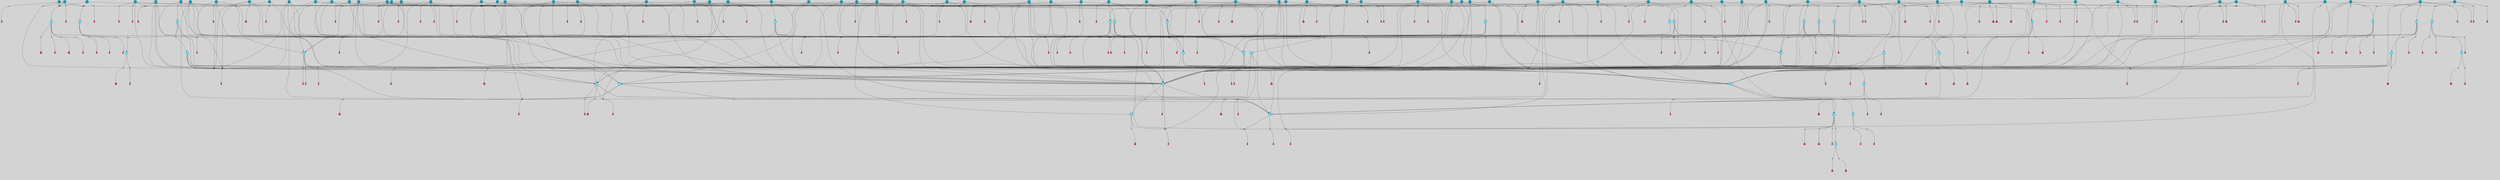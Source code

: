 // File exported with GEGELATI v1.3.1
// On the 2024-04-08 17:24:06
// With the File::TPGGraphDotExporter
digraph{
	graph[pad = "0.212, 0.055" bgcolor = lightgray]
	node[shape=circle style = filled label = ""]
		T3 [fillcolor="#66ddff"]
		T4 [fillcolor="#66ddff"]
		T7 [fillcolor="#66ddff"]
		T9 [fillcolor="#66ddff"]
		T11 [fillcolor="#66ddff"]
		T24 [fillcolor="#66ddff"]
		T54 [fillcolor="#66ddff"]
		T82 [fillcolor="#66ddff"]
		T111 [fillcolor="#66ddff"]
		T129 [fillcolor="#66ddff"]
		T164 [fillcolor="#66ddff"]
		T207 [fillcolor="#66ddff"]
		T267 [fillcolor="#66ddff"]
		T20 [fillcolor="#66ddff"]
		T321 [fillcolor="#66ddff"]
		T322 [fillcolor="#66ddff"]
		T323 [fillcolor="#66ddff"]
		T421 [fillcolor="#1199bb"]
		T438 [fillcolor="#1199bb"]
		T493 [fillcolor="#1199bb"]
		T538 [fillcolor="#66ddff"]
		T560 [fillcolor="#66ddff"]
		T565 [fillcolor="#66ddff"]
		T569 [fillcolor="#1199bb"]
		T577 [fillcolor="#66ddff"]
		T584 [fillcolor="#66ddff"]
		T588 [fillcolor="#1199bb"]
		T590 [fillcolor="#1199bb"]
		T591 [fillcolor="#1199bb"]
		T592 [fillcolor="#1199bb"]
		T521 [fillcolor="#1199bb"]
		T593 [fillcolor="#1199bb"]
		T594 [fillcolor="#1199bb"]
		T595 [fillcolor="#1199bb"]
		T600 [fillcolor="#1199bb"]
		T606 [fillcolor="#1199bb"]
		T531 [fillcolor="#66ddff"]
		T614 [fillcolor="#1199bb"]
		T615 [fillcolor="#66ddff"]
		T616 [fillcolor="#1199bb"]
		T620 [fillcolor="#1199bb"]
		T623 [fillcolor="#66ddff"]
		T624 [fillcolor="#66ddff"]
		T625 [fillcolor="#66ddff"]
		T626 [fillcolor="#1199bb"]
		T630 [fillcolor="#66ddff"]
		T632 [fillcolor="#1199bb"]
		T634 [fillcolor="#1199bb"]
		T641 [fillcolor="#1199bb"]
		T648 [fillcolor="#66ddff"]
		T658 [fillcolor="#66ddff"]
		T659 [fillcolor="#1199bb"]
		T663 [fillcolor="#1199bb"]
		T664 [fillcolor="#1199bb"]
		T665 [fillcolor="#1199bb"]
		T666 [fillcolor="#66ddff"]
		T667 [fillcolor="#1199bb"]
		T668 [fillcolor="#1199bb"]
		T669 [fillcolor="#66ddff"]
		T670 [fillcolor="#1199bb"]
		T671 [fillcolor="#1199bb"]
		T672 [fillcolor="#1199bb"]
		T673 [fillcolor="#66ddff"]
		T674 [fillcolor="#1199bb"]
		T675 [fillcolor="#66ddff"]
		T676 [fillcolor="#1199bb"]
		T677 [fillcolor="#1199bb"]
		T678 [fillcolor="#1199bb"]
		T679 [fillcolor="#1199bb"]
		T681 [fillcolor="#1199bb"]
		T682 [fillcolor="#1199bb"]
		T683 [fillcolor="#1199bb"]
		T684 [fillcolor="#1199bb"]
		T685 [fillcolor="#66ddff"]
		T686 [fillcolor="#66ddff"]
		T687 [fillcolor="#66ddff"]
		T688 [fillcolor="#1199bb"]
		T698 [fillcolor="#1199bb"]
		T700 [fillcolor="#66ddff"]
		T702 [fillcolor="#1199bb"]
		T703 [fillcolor="#1199bb"]
		T720 [fillcolor="#1199bb"]
		T721 [fillcolor="#1199bb"]
		T722 [fillcolor="#1199bb"]
		T723 [fillcolor="#1199bb"]
		T724 [fillcolor="#1199bb"]
		T725 [fillcolor="#1199bb"]
		T726 [fillcolor="#1199bb"]
		T727 [fillcolor="#1199bb"]
		T728 [fillcolor="#1199bb"]
		T729 [fillcolor="#1199bb"]
		T730 [fillcolor="#1199bb"]
		T731 [fillcolor="#1199bb"]
		T732 [fillcolor="#1199bb"]
		T733 [fillcolor="#1199bb"]
		T734 [fillcolor="#1199bb"]
		T735 [fillcolor="#1199bb"]
		T736 [fillcolor="#1199bb"]
		T737 [fillcolor="#1199bb"]
		T738 [fillcolor="#1199bb"]
		T739 [fillcolor="#1199bb"]
		T740 [fillcolor="#1199bb"]
		T741 [fillcolor="#1199bb"]
		T742 [fillcolor="#1199bb"]
		T743 [fillcolor="#1199bb"]
		T744 [fillcolor="#1199bb"]
		T745 [fillcolor="#1199bb"]
		T746 [fillcolor="#1199bb"]
		T747 [fillcolor="#1199bb"]
		T748 [fillcolor="#1199bb"]
		T749 [fillcolor="#1199bb"]
		T750 [fillcolor="#1199bb"]
		T751 [fillcolor="#1199bb"]
		T752 [fillcolor="#1199bb"]
		T753 [fillcolor="#1199bb"]
		T754 [fillcolor="#1199bb"]
		P9194 [fillcolor="#cccccc" shape=point] //6|
		I9194 [shape=box style=invis label="6|1&2|6#1|7&#92;n10|7&2|0#1|5&#92;n9|4&0|1#2|2&#92;n8|6&0|0#1|0&#92;n"]
		P9194 -> I9194[style=invis]
		A6479 [fillcolor="#ff3366" shape=box margin=0.03 width=0 height=0 label="3"]
		T3 -> P9194 -> A6479
		P9195 [fillcolor="#cccccc" shape=point] //3|
		I9195 [shape=box style=invis label="7|6&2|4#0|2&#92;n10|3&2|7#1|4&#92;n11|6&0|4#0|1&#92;n7|1&0|0#2|6&#92;n7|6&0|3#2|6&#92;n4|0&2|6#0|1&#92;n4|4&2|5#0|2&#92;n4|6&0|4#2|7&#92;n10|0&2|3#1|5&#92;n2|6&0|5#0|2&#92;n1|0&2|3#0|7&#92;n1|6&2|0#0|5&#92;n6|2&0|1#0|7&#92;n9|2&0|3#2|7&#92;n5|3&0|6#0|6&#92;n1|7&2|5#2|3&#92;n8|1&2|7#0|6&#92;n1|0&2|5#2|1&#92;n7|1&2|2#2|5&#92;n7|4&2|6#0|3&#92;n"]
		P9195 -> I9195[style=invis]
		A6480 [fillcolor="#ff3366" shape=box margin=0.03 width=0 height=0 label="4"]
		T3 -> P9195 -> A6480
		P9196 [fillcolor="#cccccc" shape=point] //7|
		I9196 [shape=box style=invis label="0|2&2|4#2|6&#92;n5|3&0|6#0|1&#92;n4|7&2|6#0|5&#92;n7|6&0|7#0|5&#92;n10|7&2|2#1|1&#92;n"]
		P9196 -> I9196[style=invis]
		A6481 [fillcolor="#ff3366" shape=box margin=0.03 width=0 height=0 label="4"]
		T4 -> P9196 -> A6481
		P9197 [fillcolor="#cccccc" shape=point] //0|
		I9197 [shape=box style=invis label="2|5&0|1#0|6&#92;n6|1&2|2#2|7&#92;n8|0&0|3#1|4&#92;n4|3&2|5#2|4&#92;n8|1&2|4#0|0&#92;n6|6&0|1#2|6&#92;n11|7&2|4#2|5&#92;n6|2&2|4#0|2&#92;n8|5&2|4#2|4&#92;n2|1&2|1#2|2&#92;n2|7&2|5#2|6&#92;n9|7&0|5#0|4&#92;n1|2&0|5#2|6&#92;n4|2&2|3#2|7&#92;n3|3&2|1#0|2&#92;n"]
		P9197 -> I9197[style=invis]
		A6482 [fillcolor="#ff3366" shape=box margin=0.03 width=0 height=0 label="5"]
		T4 -> P9197 -> A6482
		P9198 [fillcolor="#cccccc" shape=point] //-3|
		I9198 [shape=box style=invis label="1|6&2|7#0|7&#92;n10|2&0|7#1|3&#92;n9|6&2|7#2|2&#92;n5|3&0|7#0|7&#92;n1|6&2|3#0|0&#92;n2|3&2|3#2|2&#92;n5|1&2|6#0|6&#92;n"]
		P9198 -> I9198[style=invis]
		A6483 [fillcolor="#ff3366" shape=box margin=0.03 width=0 height=0 label="7"]
		T7 -> P9198 -> A6483
		P9199 [fillcolor="#cccccc" shape=point] //5|
		I9199 [shape=box style=invis label="0|5&2|3#0|1&#92;n0|6&2|1#2|4&#92;n6|2&2|6#0|7&#92;n7|4&0|3#0|1&#92;n5|4&0|7#1|6&#92;n9|1&0|5#2|2&#92;n6|3&2|3#1|7&#92;n11|7&2|4#1|6&#92;n2|5&0|1#0|0&#92;n4|7&0|0#0|2&#92;n6|2&0|6#0|0&#92;n2|1&2|6#2|4&#92;n10|0&2|0#1|0&#92;n6|6&2|4#0|6&#92;n"]
		P9199 -> I9199[style=invis]
		A6484 [fillcolor="#ff3366" shape=box margin=0.03 width=0 height=0 label="8"]
		T7 -> P9199 -> A6484
		P9200 [fillcolor="#cccccc" shape=point] //-6|
		I9200 [shape=box style=invis label="11|1&0|7#2|0&#92;n10|4&0|1#1|0&#92;n4|3&2|4#2|1&#92;n0|5&2|0#0|0&#92;n6|1&0|0#0|3&#92;n8|2&2|0#0|4&#92;n11|4&2|0#1|6&#92;n7|0&2|6#2|3&#92;n5|3&2|6#2|0&#92;n2|0&2|0#0|4&#92;n"]
		P9200 -> I9200[style=invis]
		A6485 [fillcolor="#ff3366" shape=box margin=0.03 width=0 height=0 label="9"]
		T9 -> P9200 -> A6485
		P9201 [fillcolor="#cccccc" shape=point] //2|
		I9201 [shape=box style=invis label="6|3&2|7#1|4&#92;n8|6&0|0#2|5&#92;n2|1&0|2#0|3&#92;n8|7&0|6#0|4&#92;n2|1&2|0#0|1&#92;n0|0&2|2#2|3&#92;n6|6&0|7#2|1&#92;n6|1&0|7#2|6&#92;n5|4&2|7#0|4&#92;n0|3&0|4#2|0&#92;n11|0&2|0#2|5&#92;n4|5&2|5#2|4&#92;n5|7&0|6#0|4&#92;n9|7&2|5#0|3&#92;n5|4&2|1#0|3&#92;n5|3&0|1#1|7&#92;n0|4&0|3#2|5&#92;n"]
		P9201 -> I9201[style=invis]
		A6486 [fillcolor="#ff3366" shape=box margin=0.03 width=0 height=0 label="10"]
		T9 -> P9201 -> A6486
		P9202 [fillcolor="#cccccc" shape=point] //6|
		I9202 [shape=box style=invis label="3|0&2|7#2|2&#92;n3|2&0|4#2|5&#92;n5|1&0|2#1|0&#92;n8|7&0|1#2|0&#92;n8|5&0|3#0|6&#92;n0|2&0|2#2|3&#92;n1|5&2|5#0|5&#92;n5|6&0|6#0|7&#92;n6|7&0|0#2|6&#92;n1|2&2|3#0|0&#92;n7|7&2|3#0|4&#92;n0|7&2|7#0|6&#92;n1|0&2|2#2|7&#92;n4|4&0|1#0|0&#92;n"]
		P9202 -> I9202[style=invis]
		A6487 [fillcolor="#ff3366" shape=box margin=0.03 width=0 height=0 label="11"]
		T11 -> P9202 -> A6487
		P9203 [fillcolor="#cccccc" shape=point] //-4|
		I9203 [shape=box style=invis label="4|1&0|4#2|6&#92;n1|2&2|2#2|0&#92;n1|2&2|0#0|6&#92;n8|4&2|3#2|5&#92;n5|5&2|1#1|0&#92;n"]
		P9203 -> I9203[style=invis]
		A6488 [fillcolor="#ff3366" shape=box margin=0.03 width=0 height=0 label="12"]
		T11 -> P9203 -> A6488
		P9204 [fillcolor="#cccccc" shape=point] //-3|
		I9204 [shape=box style=invis label="8|1&2|3#0|5&#92;n0|6&0|5#0|5&#92;n3|7&2|1#0|6&#92;n3|5&0|1#0|0&#92;n9|5&2|0#0|4&#92;n3|5&0|2#0|3&#92;n10|6&2|4#1|0&#92;n9|4&2|7#2|6&#92;n1|7&2|5#2|2&#92;n"]
		P9204 -> I9204[style=invis]
		A6489 [fillcolor="#ff3366" shape=box margin=0.03 width=0 height=0 label="5"]
		T4 -> P9204 -> A6489
		P9205 [fillcolor="#cccccc" shape=point] //1|
		I9205 [shape=box style=invis label="5|1&0|6#2|7&#92;n2|4&0|4#2|2&#92;n0|6&0|5#0|4&#92;n10|6&2|5#1|6&#92;n9|3&0|1#1|7&#92;n10|3&2|2#1|0&#92;n5|0&0|0#2|1&#92;n11|3&2|3#1|5&#92;n10|3&0|1#1|0&#92;n2|4&0|1#0|1&#92;n0|2&0|3#2|4&#92;n9|2&2|1#2|5&#92;n11|7&2|6#2|6&#92;n"]
		P9205 -> I9205[style=invis]
		T24 -> P9205 -> T7
		P9206 [fillcolor="#cccccc" shape=point] //5|
		I9206 [shape=box style=invis label="3|0&2|0#0|1&#92;n3|0&0|7#0|1&#92;n5|3&0|2#2|6&#92;n4|4&2|4#2|6&#92;n11|2&0|7#1|6&#92;n2|7&2|2#2|5&#92;n9|3&2|6#2|7&#92;n7|7&0|0#0|4&#92;n6|1&2|4#2|3&#92;n5|4&2|0#1|6&#92;n1|3&0|7#0|4&#92;n"]
		P9206 -> I9206[style=invis]
		A6490 [fillcolor="#ff3366" shape=box margin=0.03 width=0 height=0 label="7"]
		T24 -> P9206 -> A6490
		P9207 [fillcolor="#cccccc" shape=point] //-2|
		I9207 [shape=box style=invis label="4|1&0|4#0|3&#92;n4|2&0|5#2|0&#92;n5|5&2|6#0|5&#92;n1|4&0|1#0|2&#92;n6|3&2|7#1|5&#92;n0|4&2|0#0|3&#92;n8|5&2|5#1|2&#92;n10|7&2|7#1|1&#92;n3|4&0|0#2|1&#92;n3|6&2|5#2|5&#92;n8|3&0|1#0|7&#92;n10|0&2|7#1|3&#92;n4|1&2|4#0|1&#92;n9|3&2|0#0|4&#92;n3|6&2|0#0|4&#92;n1|2&0|6#2|1&#92;n4|0&2|1#2|2&#92;n"]
		P9207 -> I9207[style=invis]
		A6491 [fillcolor="#ff3366" shape=box margin=0.03 width=0 height=0 label="14"]
		T24 -> P9207 -> A6491
		P9208 [fillcolor="#cccccc" shape=point] //8|
		I9208 [shape=box style=invis label="9|0&0|1#2|0&#92;n10|1&2|5#1|4&#92;n8|2&2|6#0|4&#92;n2|4&2|5#2|3&#92;n4|2&2|2#0|2&#92;n7|5&0|2#0|0&#92;n8|2&2|1#1|3&#92;n8|7&0|7#2|1&#92;n1|1&0|0#0|7&#92;n5|6&2|5#1|0&#92;n6|6&2|5#0|0&#92;n11|4&0|3#2|6&#92;n4|2&2|4#0|7&#92;n5|6&0|1#2|0&#92;n11|3&0|2#0|7&#92;n"]
		P9208 -> I9208[style=invis]
		A6492 [fillcolor="#ff3366" shape=box margin=0.03 width=0 height=0 label="6"]
		T54 -> P9208 -> A6492
		T54 -> P9206
		P9209 [fillcolor="#cccccc" shape=point] //-10|
		I9209 [shape=box style=invis label="3|6&0|0#0|4&#92;n4|1&2|4#0|1&#92;n5|1&0|1#0|4&#92;n5|5&2|6#0|5&#92;n6|5&0|6#0|3&#92;n11|1&2|0#0|1&#92;n0|7&2|0#0|3&#92;n1|2&0|6#0|1&#92;n8|0&0|4#2|0&#92;n0|4&0|7#2|7&#92;n7|0&2|7#1|3&#92;n3|1&0|5#2|5&#92;n5|1&0|4#0|3&#92;n2|2&0|2#0|0&#92;n8|3&0|1#0|7&#92;n3|0&0|3#0|5&#92;n7|2&0|5#2|0&#92;n6|3&2|7#1|5&#92;n4|7&2|7#2|1&#92;n"]
		P9209 -> I9209[style=invis]
		A6493 [fillcolor="#ff3366" shape=box margin=0.03 width=0 height=0 label="14"]
		T54 -> P9209 -> A6493
		T54 -> P9199
		P9210 [fillcolor="#cccccc" shape=point] //6|
		I9210 [shape=box style=invis label="7|0&2|5#1|2&#92;n10|6&2|1#1|3&#92;n7|5&0|2#0|7&#92;n10|7&0|1#1|5&#92;n4|6&2|5#0|5&#92;n4|4&0|7#2|7&#92;n"]
		P9210 -> I9210[style=invis]
		A6494 [fillcolor="#ff3366" shape=box margin=0.03 width=0 height=0 label="7"]
		T82 -> P9210 -> A6494
		P9211 [fillcolor="#cccccc" shape=point] //6|
		I9211 [shape=box style=invis label="0|5&2|3#0|1&#92;n0|6&2|1#2|4&#92;n9|1&0|5#2|2&#92;n7|4&0|3#0|1&#92;n5|4&0|7#1|6&#92;n2|5&0|1#0|0&#92;n6|3&2|3#1|7&#92;n11|7&2|4#1|6&#92;n6|2&2|6#0|1&#92;n4|7&0|0#0|2&#92;n6|2&0|6#0|0&#92;n9|1&2|6#2|4&#92;n10|0&2|0#1|0&#92;n6|6&2|4#0|6&#92;n"]
		P9211 -> I9211[style=invis]
		A6495 [fillcolor="#ff3366" shape=box margin=0.03 width=0 height=0 label="8"]
		T82 -> P9211 -> A6495
		T82 -> P9200
		P9212 [fillcolor="#cccccc" shape=point] //-5|
		I9212 [shape=box style=invis label="0|0&2|3#0|2&#92;n10|5&0|6#1|3&#92;n7|3&0|6#2|3&#92;n3|4&0|6#0|6&#92;n10|5&0|2#1|1&#92;n5|0&0|1#0|3&#92;n6|6&2|5#1|5&#92;n7|4&0|2#1|7&#92;n5|7&0|1#2|5&#92;n1|5&0|0#0|3&#92;n7|5&2|1#2|6&#92;n9|0&0|2#0|0&#92;n4|0&2|4#0|0&#92;n4|6&0|0#2|3&#92;n3|1&0|6#2|5&#92;n7|7&2|1#2|3&#92;n9|4&2|2#0|6&#92;n"]
		P9212 -> I9212[style=invis]
		T111 -> P9212 -> T9
		P9213 [fillcolor="#cccccc" shape=point] //7|
		I9213 [shape=box style=invis label="7|4&2|1#2|0&#92;n4|1&2|4#2|3&#92;n5|0&2|0#2|2&#92;n6|1&2|4#2|6&#92;n"]
		P9213 -> I9213[style=invis]
		A6496 [fillcolor="#ff3366" shape=box margin=0.03 width=0 height=0 label="9"]
		T111 -> P9213 -> A6496
		P9214 [fillcolor="#cccccc" shape=point] //2|
		I9214 [shape=box style=invis label="3|0&2|0#0|1&#92;n11|2&0|7#1|6&#92;n8|7&2|4#0|5&#92;n5|3&0|2#2|6&#92;n4|4&2|4#2|6&#92;n3|0&0|7#0|1&#92;n2|7&2|2#2|5&#92;n9|3&2|6#2|7&#92;n7|7&0|0#0|4&#92;n6|1&2|4#1|3&#92;n5|4&2|0#1|6&#92;n1|3&0|7#0|4&#92;n"]
		P9214 -> I9214[style=invis]
		A6497 [fillcolor="#ff3366" shape=box margin=0.03 width=0 height=0 label="7"]
		T111 -> P9214 -> A6497
		T111 -> P9200
		T129 -> P9208
		T129 -> P9206
		P9215 [fillcolor="#cccccc" shape=point] //10|
		I9215 [shape=box style=invis label="4|5&2|7#2|1&#92;n1|7&2|3#0|6&#92;n3|5&2|2#0|3&#92;n10|3&0|7#1|4&#92;n7|1&0|4#2|6&#92;n10|2&0|3#1|7&#92;n9|5&2|0#0|4&#92;n4|0&0|3#2|7&#92;n11|4&2|6#1|2&#92;n5|4&2|7#0|2&#92;n2|6&2|4#0|0&#92;n6|5&0|7#2|1&#92;n5|3&2|3#1|6&#92;n10|7&2|0#1|2&#92;n"]
		P9215 -> I9215[style=invis]
		A6498 [fillcolor="#ff3366" shape=box margin=0.03 width=0 height=0 label="5"]
		T129 -> P9215 -> A6498
		P9216 [fillcolor="#cccccc" shape=point] //5|
		I9216 [shape=box style=invis label="9|4&2|3#1|3&#92;n0|4&2|4#0|5&#92;n6|1&2|6#2|5&#92;n4|0&0|5#2|0&#92;n"]
		P9216 -> I9216[style=invis]
		A6499 [fillcolor="#ff3366" shape=box margin=0.03 width=0 height=0 label="7"]
		T129 -> P9216 -> A6499
		P9217 [fillcolor="#cccccc" shape=point] //6|
		I9217 [shape=box style=invis label="9|4&2|7#0|6&#92;n8|4&0|1#1|0&#92;n1|3&0|0#2|1&#92;n2|4&0|6#2|2&#92;n5|1&2|5#0|7&#92;n3|0&0|3#2|6&#92;n2|2&2|6#0|2&#92;n8|4&0|4#2|2&#92;n5|1&2|4#0|3&#92;n9|4&0|6#0|6&#92;n5|0&2|2#1|5&#92;n11|7&0|0#1|1&#92;n0|4&0|3#0|3&#92;n7|7&2|4#2|5&#92;n1|5&0|1#2|1&#92;n"]
		P9217 -> I9217[style=invis]
		A6500 [fillcolor="#ff3366" shape=box margin=0.03 width=0 height=0 label="1"]
		T129 -> P9217 -> A6500
		T164 -> P9197
		P9218 [fillcolor="#cccccc" shape=point] //-1|
		I9218 [shape=box style=invis label="6|4&0|4#2|4&#92;n4|5&2|5#2|4&#92;n9|7&2|5#0|3&#92;n3|7&2|6#0|6&#92;n8|7&0|6#0|4&#92;n2|1&2|0#0|1&#92;n8|6&0|0#2|5&#92;n2|1&0|2#0|3&#92;n6|1&0|7#2|6&#92;n6|3&0|1#1|6&#92;n5|4&2|7#0|4&#92;n0|7&0|4#2|0&#92;n11|0&2|0#2|5&#92;n3|7&2|0#2|7&#92;n8|3&2|7#1|4&#92;n5|7&0|6#0|4&#92;n0|0&2|3#2|3&#92;n5|4&2|1#0|3&#92;n0|4&0|3#2|5&#92;n"]
		P9218 -> I9218[style=invis]
		A6501 [fillcolor="#ff3366" shape=box margin=0.03 width=0 height=0 label="10"]
		T164 -> P9218 -> A6501
		P9219 [fillcolor="#cccccc" shape=point] //-7|
		I9219 [shape=box style=invis label="6|1&0|2#0|3&#92;n1|2&0|1#2|0&#92;n10|3&2|2#1|1&#92;n0|1&0|2#0|7&#92;n4|6&2|7#2|4&#92;n6|0&2|7#0|6&#92;n"]
		P9219 -> I9219[style=invis]
		A6502 [fillcolor="#ff3366" shape=box margin=0.03 width=0 height=0 label="7"]
		T164 -> P9219 -> A6502
		P9220 [fillcolor="#cccccc" shape=point] //-6|
		I9220 [shape=box style=invis label="11|7&0|1#0|6&#92;n3|5&0|1#0|3&#92;n1|5&0|5#0|6&#92;n1|7&2|5#2|2&#92;n0|0&0|2#2|2&#92;n4|4&0|1#0|5&#92;n6|4&2|2#0|2&#92;n0|6&2|5#0|5&#92;n0|3&2|2#2|6&#92;n"]
		P9220 -> I9220[style=invis]
		A6503 [fillcolor="#ff3366" shape=box margin=0.03 width=0 height=0 label="5"]
		T164 -> P9220 -> A6503
		P9221 [fillcolor="#cccccc" shape=point] //4|
		I9221 [shape=box style=invis label="4|3&0|6#0|3&#92;n5|7&2|3#2|2&#92;n5|6&0|7#1|2&#92;n1|4&2|6#0|3&#92;n8|4&2|1#2|5&#92;n9|5&2|4#1|4&#92;n2|4&0|5#0|7&#92;n10|0&0|6#1|3&#92;n3|0&0|6#0|2&#92;n2|7&2|7#2|6&#92;n5|2&0|5#1|5&#92;n10|4&2|5#1|7&#92;n4|0&0|4#2|4&#92;n11|1&0|4#2|6&#92;n10|6&2|0#1|4&#92;n9|7&0|3#1|4&#92;n4|5&2|7#0|6&#92;n11|5&2|6#2|3&#92;n0|3&0|5#0|1&#92;n"]
		P9221 -> I9221[style=invis]
		A6504 [fillcolor="#ff3366" shape=box margin=0.03 width=0 height=0 label="13"]
		T164 -> P9221 -> A6504
		P9222 [fillcolor="#cccccc" shape=point] //7|
		I9222 [shape=box style=invis label="7|0&2|1#2|0&#92;n9|7&2|1#1|7&#92;n8|2&0|1#1|0&#92;n6|6&0|2#1|1&#92;n2|2&0|5#0|0&#92;n5|7&0|0#2|1&#92;n5|1&2|5#1|5&#92;n4|7&2|4#2|3&#92;n10|5&2|2#1|5&#92;n1|3&2|2#2|0&#92;n10|2&2|6#1|5&#92;n"]
		P9222 -> I9222[style=invis]
		A6505 [fillcolor="#ff3366" shape=box margin=0.03 width=0 height=0 label="1"]
		T207 -> P9222 -> A6505
		P9223 [fillcolor="#cccccc" shape=point] //-3|
		I9223 [shape=box style=invis label="3|7&0|0#0|2&#92;n11|5&0|1#1|1&#92;n4|1&0|6#2|6&#92;n4|0&0|1#0|5&#92;n"]
		P9223 -> I9223[style=invis]
		T207 -> P9223 -> T24
		P9224 [fillcolor="#cccccc" shape=point] //5|
		I9224 [shape=box style=invis label="8|1&2|6#0|6&#92;n3|0&0|7#0|1&#92;n11|3&0|2#2|6&#92;n4|4&2|4#2|6&#92;n11|2&0|7#1|6&#92;n2|7&2|2#2|5&#92;n7|7&0|0#0|4&#92;n6|1&2|4#2|3&#92;n5|4&2|0#1|6&#92;n3|0&2|0#0|1&#92;n1|3&0|7#0|4&#92;n"]
		P9224 -> I9224[style=invis]
		A6506 [fillcolor="#ff3366" shape=box margin=0.03 width=0 height=0 label="7"]
		T207 -> P9224 -> A6506
		P9225 [fillcolor="#cccccc" shape=point] //5|
		I9225 [shape=box style=invis label="10|4&2|6#1|2&#92;n8|4&0|1#1|0&#92;n0|4&2|6#0|0&#92;n8|4&2|5#2|1&#92;n7|5&2|5#1|0&#92;n3|6&0|6#2|2&#92;n1|7&0|7#0|5&#92;n2|0&0|7#2|4&#92;n9|4&2|6#2|7&#92;n2|6&2|2#0|0&#92;n11|7&2|7#0|7&#92;n5|5&0|0#0|1&#92;n10|1&0|0#1|0&#92;n7|3&0|1#2|5&#92;n9|2&2|7#1|5&#92;n9|0&2|5#1|2&#92;n1|6&2|4#2|2&#92;n3|3&2|2#0|7&#92;n1|6&2|0#0|0&#92;n6|4&2|6#1|0&#92;n"]
		P9225 -> I9225[style=invis]
		A6507 [fillcolor="#ff3366" shape=box margin=0.03 width=0 height=0 label="1"]
		T207 -> P9225 -> A6507
		P9226 [fillcolor="#cccccc" shape=point] //7|
		I9226 [shape=box style=invis label="6|1&2|6#2|7&#92;n7|0&2|4#2|3&#92;n3|3&0|7#0|6&#92;n5|4&0|2#2|4&#92;n8|5&2|6#2|7&#92;n0|0&2|3#0|3&#92;n5|4&2|4#2|6&#92;n"]
		P9226 -> I9226[style=invis]
		T207 -> P9226 -> T4
		T267 -> P9222
		P9227 [fillcolor="#cccccc" shape=point] //7|
		I9227 [shape=box style=invis label="7|4&2|7#0|4&#92;n4|6&0|1#2|5&#92;n2|1&2|3#0|0&#92;n4|3&2|0#0|1&#92;n0|0&2|7#2|7&#92;n7|7&0|5#2|3&#92;n5|0&2|1#2|2&#92;n10|0&0|4#1|2&#92;n4|4&0|7#0|0&#92;n6|7&0|2#0|1&#92;n1|4&2|5#0|4&#92;n"]
		P9227 -> I9227[style=invis]
		A6508 [fillcolor="#ff3366" shape=box margin=0.03 width=0 height=0 label="0"]
		T267 -> P9227 -> A6508
		P9228 [fillcolor="#cccccc" shape=point] //-3|
		I9228 [shape=box style=invis label="7|2&2|4#0|2&#92;n4|1&2|6#0|1&#92;n11|6&0|4#0|1&#92;n7|1&0|0#2|6&#92;n6|2&0|1#0|7&#92;n10|3&2|7#1|4&#92;n3|5&2|3#0|1&#92;n4|4&2|5#0|2&#92;n4|6&0|4#2|7&#92;n2|5&0|5#0|2&#92;n10|0&2|3#1|4&#92;n0|1&2|7#0|6&#92;n7|6&0|3#2|6&#92;n1|3&0|6#2|0&#92;n5|3&0|6#0|6&#92;n1|4&2|5#2|3&#92;n1|6&2|0#0|5&#92;n9|2&0|3#2|7&#92;n7|1&2|2#2|5&#92;n"]
		P9228 -> I9228[style=invis]
		T267 -> P9228 -> T207
		P9229 [fillcolor="#cccccc" shape=point] //5|
		I9229 [shape=box style=invis label="1|6&2|7#0|7&#92;n9|2&2|7#2|3&#92;n10|2&0|7#1|3&#92;n0|0&2|7#2|2&#92;n1|6&2|3#0|0&#92;n2|3&2|3#2|2&#92;n"]
		P9229 -> I9229[style=invis]
		A6509 [fillcolor="#ff3366" shape=box margin=0.03 width=0 height=0 label="7"]
		T267 -> P9229 -> A6509
		P9230 [fillcolor="#cccccc" shape=point] //-6|
		I9230 [shape=box style=invis label="6|0&0|5#2|5&#92;n0|3&2|1#2|1&#92;n"]
		P9230 -> I9230[style=invis]
		A6510 [fillcolor="#ff3366" shape=box margin=0.03 width=0 height=0 label="3"]
		T267 -> P9230 -> A6510
		P9231 [fillcolor="#cccccc" shape=point] //-9|
		I9231 [shape=box style=invis label="2|0&2|0#2|1&#92;n4|4&2|4#2|6&#92;n9|1&0|3#1|7&#92;n5|3&0|2#2|6&#92;n2|7&2|2#2|5&#92;n5|4&2|0#1|6&#92;n3|0&0|7#0|1&#92;n1|3&0|7#0|4&#92;n11|6&2|2#0|7&#92;n7|7&0|0#0|4&#92;n11|0&0|7#1|6&#92;n9|3&2|6#2|7&#92;n"]
		P9231 -> I9231[style=invis]
		A6511 [fillcolor="#ff3366" shape=box margin=0.03 width=0 height=0 label="7"]
		T322 -> P9231 -> A6511
		P9232 [fillcolor="#cccccc" shape=point] //-4|
		I9232 [shape=box style=invis label="4|1&0|4#2|6&#92;n1|2&2|2#2|0&#92;n1|2&2|0#0|6&#92;n8|4&2|3#2|5&#92;n5|5&2|1#1|0&#92;n"]
		P9232 -> I9232[style=invis]
		A6512 [fillcolor="#ff3366" shape=box margin=0.03 width=0 height=0 label="12"]
		T321 -> P9232 -> A6512
		P9233 [fillcolor="#cccccc" shape=point] //6|
		I9233 [shape=box style=invis label="3|0&2|7#2|2&#92;n3|2&0|4#2|5&#92;n5|1&0|2#1|0&#92;n8|7&0|1#2|0&#92;n8|5&0|3#0|6&#92;n0|2&0|2#2|3&#92;n1|5&2|5#0|5&#92;n5|6&0|6#0|7&#92;n6|7&0|0#2|6&#92;n1|2&2|3#0|0&#92;n7|7&2|3#0|4&#92;n0|7&2|7#0|6&#92;n1|0&2|2#2|7&#92;n4|4&0|1#0|0&#92;n"]
		P9233 -> I9233[style=invis]
		A6513 [fillcolor="#ff3366" shape=box margin=0.03 width=0 height=0 label="11"]
		T321 -> P9233 -> A6513
		P9234 [fillcolor="#cccccc" shape=point] //2|
		I9234 [shape=box style=invis label="4|1&0|4#2|6&#92;n5|5&2|1#1|0&#92;n1|0&2|0#0|6&#92;n8|4&2|3#2|5&#92;n"]
		P9234 -> I9234[style=invis]
		T322 -> P9234 -> T321
		P9235 [fillcolor="#cccccc" shape=point] //8|
		I9235 [shape=box style=invis label="9|7&0|5#2|5&#92;n3|3&2|3#0|2&#92;n9|5&2|2#1|0&#92;n2|3&0|6#0|3&#92;n4|4&2|5#2|7&#92;n11|3&2|0#1|5&#92;n6|6&2|1#2|2&#92;n4|6&0|1#2|2&#92;n2|5&2|7#2|2&#92;n7|7&2|2#2|3&#92;n6|5&0|3#2|6&#92;n6|7&0|6#0|2&#92;n"]
		P9235 -> I9235[style=invis]
		A6514 [fillcolor="#ff3366" shape=box margin=0.03 width=0 height=0 label="14"]
		T322 -> P9235 -> A6514
		P9236 [fillcolor="#cccccc" shape=point] //4|
		I9236 [shape=box style=invis label="4|3&0|6#0|3&#92;n5|7&2|3#2|2&#92;n5|6&0|7#1|2&#92;n1|4&2|6#0|3&#92;n8|4&2|1#2|5&#92;n9|5&2|4#1|4&#92;n2|4&0|5#0|7&#92;n10|0&0|6#1|3&#92;n3|0&0|6#0|2&#92;n2|7&2|7#2|6&#92;n5|2&0|5#1|5&#92;n10|4&2|5#1|7&#92;n4|0&0|4#2|4&#92;n11|1&0|4#2|6&#92;n10|6&2|0#1|4&#92;n9|7&0|3#1|4&#92;n4|5&2|7#0|6&#92;n11|5&2|6#2|3&#92;n0|3&0|5#0|1&#92;n"]
		P9236 -> I9236[style=invis]
		A6515 [fillcolor="#ff3366" shape=box margin=0.03 width=0 height=0 label="13"]
		T322 -> P9236 -> A6515
		P9237 [fillcolor="#cccccc" shape=point] //-3|
		I9237 [shape=box style=invis label="4|5&0|0#0|0&#92;n4|7&0|0#0|2&#92;n0|6&2|1#2|4&#92;n9|1&0|5#2|2&#92;n10|0&2|0#1|0&#92;n6|6&2|4#0|6&#92;n2|5&0|1#0|0&#92;n6|3&2|3#1|7&#92;n11|7&2|4#1|6&#92;n6|2&2|6#0|1&#92;n6|2&0|0#0|0&#92;n9|1&2|6#2|4&#92;n10|4&0|3#1|1&#92;n5|4&2|7#1|6&#92;n"]
		P9237 -> I9237[style=invis]
		T323 -> P9237 -> T322
		P9238 [fillcolor="#cccccc" shape=point] //5|
		I9238 [shape=box style=invis label="0|5&2|3#0|1&#92;n0|6&2|1#2|4&#92;n6|2&2|6#0|7&#92;n7|4&0|3#0|1&#92;n5|4&0|7#1|6&#92;n9|1&0|5#2|2&#92;n6|3&2|3#1|7&#92;n11|7&2|4#1|6&#92;n2|5&0|1#0|0&#92;n4|7&0|0#0|2&#92;n6|2&0|6#0|0&#92;n2|1&2|6#2|4&#92;n10|0&2|0#1|0&#92;n6|6&2|4#0|6&#92;n"]
		P9238 -> I9238[style=invis]
		A6516 [fillcolor="#ff3366" shape=box margin=0.03 width=0 height=0 label="8"]
		T20 -> P9238 -> A6516
		P9239 [fillcolor="#cccccc" shape=point] //-3|
		I9239 [shape=box style=invis label="1|6&2|7#0|7&#92;n10|2&0|7#1|3&#92;n9|6&2|7#2|2&#92;n5|3&0|7#0|7&#92;n1|6&2|3#0|0&#92;n2|3&2|3#2|2&#92;n5|1&2|6#0|6&#92;n"]
		P9239 -> I9239[style=invis]
		A6517 [fillcolor="#ff3366" shape=box margin=0.03 width=0 height=0 label="7"]
		T20 -> P9239 -> A6517
		P9240 [fillcolor="#cccccc" shape=point] //1|
		I9240 [shape=box style=invis label="0|4&0|1#0|1&#92;n10|5&2|5#1|6&#92;n7|7&2|5#2|2&#92;n9|5&0|7#2|7&#92;n8|4&0|3#2|7&#92;n11|0&2|3#0|5&#92;n7|0&0|0#0|1&#92;n4|2&0|4#0|5&#92;n5|1&0|6#2|7&#92;n11|3&0|7#1|3&#92;n"]
		P9240 -> I9240[style=invis]
		T323 -> P9240 -> T20
		P9241 [fillcolor="#cccccc" shape=point] //-8|
		I9241 [shape=box style=invis label="7|5&0|4#2|4&#92;n"]
		P9241 -> I9241[style=invis]
		A6518 [fillcolor="#ff3366" shape=box margin=0.03 width=0 height=0 label="3"]
		T322 -> P9241 -> A6518
		P9242 [fillcolor="#cccccc" shape=point] //4|
		I9242 [shape=box style=invis label="4|3&0|6#0|3&#92;n5|7&2|3#2|2&#92;n5|6&0|7#1|2&#92;n1|4&2|6#0|3&#92;n8|4&2|1#2|5&#92;n9|5&2|4#1|4&#92;n2|4&0|5#0|7&#92;n10|0&0|6#1|3&#92;n3|0&0|6#0|2&#92;n2|7&2|7#2|6&#92;n5|2&0|5#1|5&#92;n10|4&2|5#1|7&#92;n4|0&0|4#2|4&#92;n11|1&0|4#2|6&#92;n10|6&2|0#1|4&#92;n9|7&0|3#1|4&#92;n4|5&2|7#0|6&#92;n11|5&2|6#2|3&#92;n0|3&0|5#0|1&#92;n"]
		P9242 -> I9242[style=invis]
		A6519 [fillcolor="#ff3366" shape=box margin=0.03 width=0 height=0 label="13"]
		T323 -> P9242 -> A6519
		P9243 [fillcolor="#cccccc" shape=point] //-4|
		I9243 [shape=box style=invis label="2|1&2|0#0|1&#92;n0|0&2|3#2|3&#92;n0|7&2|6#0|6&#92;n8|7&0|6#0|4&#92;n5|4&2|7#0|4&#92;n8|6&0|0#2|5&#92;n2|1&0|2#0|3&#92;n0|3&0|3#2|5&#92;n6|7&0|1#1|6&#92;n5|4&2|1#0|3&#92;n0|7&0|4#2|0&#92;n3|1&0|1#2|7&#92;n3|7&2|0#2|7&#92;n8|0&2|7#1|4&#92;n5|7&0|6#0|4&#92;n9|3&2|5#1|6&#92;n9|7&2|5#0|3&#92;n6|4&0|4#2|4&#92;n3|1&0|6#2|5&#92;n6|1&0|7#2|6&#92;n"]
		P9243 -> I9243[style=invis]
		A6520 [fillcolor="#ff3366" shape=box margin=0.03 width=0 height=0 label="10"]
		T421 -> P9243 -> A6520
		P9244 [fillcolor="#cccccc" shape=point] //0|
		I9244 [shape=box style=invis label="9|3&0|0#2|5&#92;n0|4&2|4#0|2&#92;n4|7&0|0#0|0&#92;n0|1&2|5#2|2&#92;n9|2&0|4#2|2&#92;n0|1&2|3#2|6&#92;n6|2&2|6#0|1&#92;n9|7&2|4#1|6&#92;n6|3&0|3#1|7&#92;n3|1&0|2#2|7&#92;n0|6&2|1#2|6&#92;n7|0&2|4#1|3&#92;n7|7&0|6#2|4&#92;n9|1&2|6#2|0&#92;n5|7&0|6#1|1&#92;n0|6&2|2#2|1&#92;n6|5&0|6#0|0&#92;n5|2&2|4#2|3&#92;n6|6&2|4#0|6&#92;n"]
		P9244 -> I9244[style=invis]
		T421 -> P9244 -> T267
		P9245 [fillcolor="#cccccc" shape=point] //-8|
		I9245 [shape=box style=invis label="7|5&0|4#2|4&#92;n"]
		P9245 -> I9245[style=invis]
		A6521 [fillcolor="#ff3366" shape=box margin=0.03 width=0 height=0 label="3"]
		T421 -> P9245 -> A6521
		P9246 [fillcolor="#cccccc" shape=point] //9|
		I9246 [shape=box style=invis label="5|1&2|5#1|0&#92;n9|4&0|1#1|7&#92;n1|3&2|5#2|4&#92;n1|0&0|1#0|4&#92;n8|7&0|4#2|4&#92;n"]
		P9246 -> I9246[style=invis]
		T421 -> P9246 -> T111
		P9247 [fillcolor="#cccccc" shape=point] //-5|
		I9247 [shape=box style=invis label="3|0&2|7#0|5&#92;n4|0&2|6#0|6&#92;n6|4&0|1#2|4&#92;n10|5&2|6#1|4&#92;n6|0&0|3#2|6&#92;n4|1&0|5#0|1&#92;n8|1&0|2#0|3&#92;n"]
		P9247 -> I9247[style=invis]
		T421 -> P9247 -> T54
		P9248 [fillcolor="#cccccc" shape=point] //3|
		I9248 [shape=box style=invis label="5|4&2|0#1|6&#92;n9|3&2|6#2|7&#92;n4|4&2|4#2|6&#92;n5|3&0|2#2|6&#92;n7|7&0|0#0|4&#92;n5|3&0|7#0|6&#92;n11|6&2|2#0|7&#92;n2|5&2|2#2|5&#92;n11|0&0|7#1|6&#92;n3|0&0|7#0|1&#92;n"]
		P9248 -> I9248[style=invis]
		T438 -> P9248 -> T323
		P9249 [fillcolor="#cccccc" shape=point] //-7|
		I9249 [shape=box style=invis label="10|2&0|6#1|3&#92;n5|3&0|7#0|7&#92;n10|6&0|0#1|5&#92;n5|2&0|2#0|1&#92;n1|0&2|7#0|7&#92;n1|6&2|3#0|0&#92;n9|2&2|7#2|2&#92;n7|0&2|7#2|5&#92;n7|0&2|6#0|2&#92;n2|3&2|3#2|2&#92;n"]
		P9249 -> I9249[style=invis]
		A6522 [fillcolor="#ff3366" shape=box margin=0.03 width=0 height=0 label="7"]
		T438 -> P9249 -> A6522
		P9250 [fillcolor="#cccccc" shape=point] //-5|
		I9250 [shape=box style=invis label="4|4&2|3#2|2&#92;n7|5&2|6#2|3&#92;n6|0&2|6#1|5&#92;n5|7&2|3#2|1&#92;n5|3&2|5#0|2&#92;n"]
		P9250 -> I9250[style=invis]
		A6523 [fillcolor="#ff3366" shape=box margin=0.03 width=0 height=0 label="2"]
		T438 -> P9250 -> A6523
		P9251 [fillcolor="#cccccc" shape=point] //7|
		I9251 [shape=box style=invis label="10|3&0|1#1|4&#92;n4|6&0|0#0|2&#92;n4|5&0|6#0|0&#92;n4|3&0|6#2|1&#92;n7|0&0|3#1|2&#92;n4|7&0|6#0|5&#92;n7|6&0|7#0|6&#92;n6|6&0|0#0|3&#92;n11|1&0|4#2|5&#92;n10|2&0|3#1|2&#92;n"]
		P9251 -> I9251[style=invis]
		A6524 [fillcolor="#ff3366" shape=box margin=0.03 width=0 height=0 label="4"]
		T438 -> P9251 -> A6524
		P9252 [fillcolor="#cccccc" shape=point] //10|
		I9252 [shape=box style=invis label="9|3&0|1#1|7&#92;n9|0&2|7#2|2&#92;n0|5&0|2#0|3&#92;n10|1&2|2#1|6&#92;n2|5&0|0#0|4&#92;n5|3&0|7#2|0&#92;n5|2&0|0#1|2&#92;n1|0&0|2#2|5&#92;n"]
		P9252 -> I9252[style=invis]
		T493 -> P9252 -> T164
		P9253 [fillcolor="#cccccc" shape=point] //-6|
		I9253 [shape=box style=invis label="6|1&2|7#0|1&#92;n10|4&0|0#1|1&#92;n11|0&2|4#0|6&#92;n7|7&2|2#2|2&#92;n2|0&2|5#0|0&#92;n9|2&2|1#2|7&#92;n7|2&2|0#1|5&#92;n0|2&2|7#2|5&#92;n7|2&2|4#2|5&#92;n1|1&2|7#0|6&#92;n3|4&2|2#0|3&#92;n7|4&2|0#2|1&#92;n"]
		P9253 -> I9253[style=invis]
		T493 -> P9253 -> T111
		P9254 [fillcolor="#cccccc" shape=point] //-6|
		I9254 [shape=box style=invis label="0|5&2|3#0|1&#92;n0|6&2|1#2|4&#92;n5|4&0|7#1|6&#92;n9|0&2|7#1|1&#92;n7|4&0|3#0|1&#92;n11|7&2|4#1|6&#92;n9|1&0|5#2|2&#92;n6|2&2|6#0|7&#92;n2|7&0|1#0|0&#92;n4|7&0|0#0|2&#92;n6|2&0|6#0|0&#92;n2|1&2|6#2|4&#92;n10|0&0|0#1|0&#92;n6|6&2|4#0|6&#92;n"]
		P9254 -> I9254[style=invis]
		T493 -> P9254 -> T129
		P9255 [fillcolor="#cccccc" shape=point] //4|
		I9255 [shape=box style=invis label="6|2&0|6#2|7&#92;n11|5&2|2#1|2&#92;n4|0&2|5#0|2&#92;n1|6&2|4#0|3&#92;n10|2&2|4#1|4&#92;n6|3&2|3#1|7&#92;n7|4&0|3#0|1&#92;n5|7&0|6#1|0&#92;n7|1&2|2#0|1&#92;n9|2&2|6#1|2&#92;n2|1&2|6#0|4&#92;n"]
		P9255 -> I9255[style=invis]
		A6525 [fillcolor="#ff3366" shape=box margin=0.03 width=0 height=0 label="8"]
		T493 -> P9255 -> A6525
		P9256 [fillcolor="#cccccc" shape=point] //5|
		I9256 [shape=box style=invis label="3|0&2|0#2|1&#92;n3|0&0|7#0|1&#92;n5|3&0|2#2|6&#92;n4|4&2|4#2|6&#92;n5|4&2|0#1|6&#92;n2|7&2|2#2|5&#92;n1|3&0|7#0|4&#92;n11|6&2|2#0|7&#92;n7|7&0|0#0|4&#92;n6|1&2|4#2|3&#92;n11|0&0|7#1|6&#92;n9|3&2|6#2|7&#92;n"]
		P9256 -> I9256[style=invis]
		A6526 [fillcolor="#ff3366" shape=box margin=0.03 width=0 height=0 label="7"]
		T538 -> P9256 -> A6526
		P9257 [fillcolor="#cccccc" shape=point] //-10|
		I9257 [shape=box style=invis label="11|7&2|0#1|7&#92;n11|1&2|2#1|3&#92;n4|4&0|5#0|0&#92;n4|3&0|1#0|5&#92;n0|6&2|3#2|0&#92;n4|0&0|7#0|5&#92;n9|6&2|5#1|3&#92;n1|6&0|0#0|4&#92;n0|7&2|1#0|5&#92;n1|5&2|4#2|4&#92;n8|3&0|2#0|1&#92;n"]
		P9257 -> I9257[style=invis]
		A6527 [fillcolor="#ff3366" shape=box margin=0.03 width=0 height=0 label="12"]
		T538 -> P9257 -> A6527
		P9258 [fillcolor="#cccccc" shape=point] //9|
		I9258 [shape=box style=invis label="6|3&2|3#1|5&#92;n3|1&2|4#2|2&#92;n4|6&0|1#2|5&#92;n6|0&0|2#1|3&#92;n"]
		P9258 -> I9258[style=invis]
		T538 -> P9258 -> T111
		T538 -> P9248
		P9259 [fillcolor="#cccccc" shape=point] //9|
		I9259 [shape=box style=invis label="0|4&0|3#2|5&#92;n9|4&2|5#0|3&#92;n8|7&0|6#0|4&#92;n6|1&0|7#2|5&#92;n0|4&2|2#0|1&#92;n2|1&0|2#2|3&#92;n3|7&2|7#0|2&#92;n0|0&2|7#2|3&#92;n5|4&2|5#0|4&#92;n9|3&0|4#2|0&#92;n4|5&2|5#2|4&#92;n8|3&0|1#1|7&#92;n6|3&2|2#1|0&#92;n11|7&2|0#2|5&#92;n4|6&0|0#2|7&#92;n0|1&0|3#0|4&#92;n5|7&0|6#0|4&#92;n7|3&2|7#0|7&#92;n2|0&2|0#0|1&#92;n6|6&0|7#2|1&#92;n"]
		P9259 -> I9259[style=invis]
		A6528 [fillcolor="#ff3366" shape=box margin=0.03 width=0 height=0 label="10"]
		T560 -> P9259 -> A6528
		P9260 [fillcolor="#cccccc" shape=point] //-7|
		I9260 [shape=box style=invis label="6|3&2|4#1|4&#92;n5|3&0|1#1|7&#92;n5|7&0|2#0|4&#92;n8|7&0|6#0|4&#92;n2|1&2|0#0|1&#92;n0|0&2|2#2|3&#92;n6|1&0|7#2|6&#92;n9|1&0|5#2|6&#92;n2|1&0|2#2|3&#92;n0|3&0|4#2|0&#92;n11|0&2|0#2|5&#92;n6|0&2|0#1|4&#92;n8|6&0|2#2|5&#92;n5|4&2|1#0|3&#92;n9|0&2|5#0|3&#92;n5|4&2|7#0|4&#92;n"]
		P9260 -> I9260[style=invis]
		A6529 [fillcolor="#ff3366" shape=box margin=0.03 width=0 height=0 label="10"]
		T560 -> P9260 -> A6529
		P9261 [fillcolor="#cccccc" shape=point] //7|
		I9261 [shape=box style=invis label="7|1&0|6#0|1&#92;n10|0&2|6#1|6&#92;n9|6&2|2#1|4&#92;n10|1&2|1#1|1&#92;n4|7&0|4#2|2&#92;n0|6&0|4#0|1&#92;n2|2&0|1#2|1&#92;n5|1&0|1#2|3&#92;n1|6&2|0#0|1&#92;n8|3&0|5#1|4&#92;n10|1&0|5#1|0&#92;n5|2&2|5#1|6&#92;n3|1&2|7#0|3&#92;n"]
		P9261 -> I9261[style=invis]
		A6530 [fillcolor="#ff3366" shape=box margin=0.03 width=0 height=0 label="10"]
		T560 -> P9261 -> A6530
		P9262 [fillcolor="#cccccc" shape=point] //-2|
		I9262 [shape=box style=invis label="0|3&2|7#2|5&#92;n10|0&2|3#1|4&#92;n2|0&2|5#0|6&#92;n7|7&2|2#2|1&#92;n0|2&2|3#0|4&#92;n10|2&2|4#1|5&#92;n9|2&2|1#2|6&#92;n3|4&2|6#2|1&#92;n5|1&2|3#2|4&#92;n4|2&2|5#2|7&#92;n7|4&0|4#1|1&#92;n5|6&2|7#1|0&#92;n1|0&0|6#0|0&#92;n"]
		P9262 -> I9262[style=invis]
		T560 -> P9262 -> T111
		P9263 [fillcolor="#cccccc" shape=point] //-10|
		I9263 [shape=box style=invis label="2|5&0|1#0|6&#92;n6|1&0|2#2|7&#92;n8|0&0|1#1|4&#92;n3|2&0|5#0|3&#92;n4|3&2|5#2|4&#92;n11|7&2|4#0|5&#92;n7|4&0|3#1|7&#92;n1|0&0|4#2|1&#92;n6|2&2|4#0|2&#92;n8|5&2|4#2|4&#92;n2|1&2|1#2|2&#92;n4|2&2|3#2|7&#92;n9|7&0|5#0|4&#92;n8|1&2|4#0|0&#92;n6|5&0|1#2|6&#92;n"]
		P9263 -> I9263[style=invis]
		A6531 [fillcolor="#ff3366" shape=box margin=0.03 width=0 height=0 label="5"]
		T560 -> P9263 -> A6531
		P9264 [fillcolor="#cccccc" shape=point] //8|
		I9264 [shape=box style=invis label="9|0&0|1#2|0&#92;n10|1&2|5#1|4&#92;n8|2&2|6#0|4&#92;n2|4&2|5#2|3&#92;n4|2&2|2#0|2&#92;n7|5&0|2#0|0&#92;n8|2&2|1#1|3&#92;n8|7&0|7#2|1&#92;n1|1&0|0#0|7&#92;n5|6&2|5#1|0&#92;n6|6&2|5#0|0&#92;n11|4&0|3#2|6&#92;n4|2&2|4#0|7&#92;n5|6&0|1#2|0&#92;n11|3&0|2#0|7&#92;n"]
		P9264 -> I9264[style=invis]
		A6532 [fillcolor="#ff3366" shape=box margin=0.03 width=0 height=0 label="6"]
		T565 -> P9264 -> A6532
		P9265 [fillcolor="#cccccc" shape=point] //5|
		I9265 [shape=box style=invis label="3|0&2|0#0|1&#92;n3|0&0|7#0|1&#92;n5|3&0|2#2|6&#92;n4|4&2|4#2|6&#92;n11|2&0|7#1|6&#92;n2|7&2|2#2|5&#92;n9|3&2|6#2|7&#92;n7|7&0|0#0|4&#92;n6|1&2|4#2|3&#92;n5|4&2|0#1|6&#92;n1|3&0|7#0|4&#92;n"]
		P9265 -> I9265[style=invis]
		A6533 [fillcolor="#ff3366" shape=box margin=0.03 width=0 height=0 label="7"]
		T565 -> P9265 -> A6533
		P9266 [fillcolor="#cccccc" shape=point] //10|
		I9266 [shape=box style=invis label="4|5&2|7#2|1&#92;n1|7&2|3#0|6&#92;n3|5&2|2#0|3&#92;n10|3&0|7#1|4&#92;n7|1&0|4#2|6&#92;n10|2&0|3#1|7&#92;n9|5&2|0#0|4&#92;n4|0&0|3#2|7&#92;n11|4&2|6#1|2&#92;n5|4&2|7#0|2&#92;n2|6&2|4#0|0&#92;n6|5&0|7#2|1&#92;n5|3&2|3#1|6&#92;n10|7&2|0#1|2&#92;n"]
		P9266 -> I9266[style=invis]
		A6534 [fillcolor="#ff3366" shape=box margin=0.03 width=0 height=0 label="5"]
		T565 -> P9266 -> A6534
		P9267 [fillcolor="#cccccc" shape=point] //6|
		I9267 [shape=box style=invis label="9|4&2|7#0|6&#92;n8|4&0|1#1|0&#92;n1|3&0|0#2|1&#92;n2|4&0|6#2|2&#92;n5|1&2|5#0|7&#92;n3|0&0|3#2|6&#92;n2|2&2|6#0|2&#92;n8|4&0|4#2|2&#92;n5|1&2|4#0|3&#92;n9|4&0|6#0|6&#92;n5|0&2|2#1|5&#92;n11|7&0|0#1|1&#92;n0|4&0|3#0|3&#92;n7|7&2|4#2|5&#92;n1|5&0|1#2|1&#92;n"]
		P9267 -> I9267[style=invis]
		A6535 [fillcolor="#ff3366" shape=box margin=0.03 width=0 height=0 label="1"]
		T565 -> P9267 -> A6535
		P9268 [fillcolor="#cccccc" shape=point] //5|
		I9268 [shape=box style=invis label="9|4&2|3#1|3&#92;n0|4&2|4#0|5&#92;n6|1&2|6#2|5&#92;n4|0&0|5#2|0&#92;n"]
		P9268 -> I9268[style=invis]
		A6536 [fillcolor="#ff3366" shape=box margin=0.03 width=0 height=0 label="7"]
		T565 -> P9268 -> A6536
		T569 -> P9252
		T569 -> P9253
		P9269 [fillcolor="#cccccc" shape=point] //7|
		I9269 [shape=box style=invis label="0|5&2|3#0|0&#92;n0|6&2|1#2|4&#92;n5|4&0|7#1|6&#92;n9|0&2|7#1|1&#92;n7|4&0|3#0|1&#92;n11|7&2|4#1|6&#92;n8|7&0|4#2|1&#92;n9|1&0|5#2|2&#92;n6|2&2|6#0|7&#92;n8|6&0|2#0|0&#92;n4|7&0|0#0|2&#92;n6|2&0|6#0|0&#92;n10|0&0|0#1|0&#92;n6|6&2|4#0|6&#92;n"]
		P9269 -> I9269[style=invis]
		T569 -> P9269 -> T129
		P9270 [fillcolor="#cccccc" shape=point] //-4|
		I9270 [shape=box style=invis label="0|7&2|5#0|4&#92;n8|5&0|5#2|7&#92;n5|6&0|7#0|4&#92;n7|0&0|5#2|1&#92;n10|6&2|1#1|2&#92;n0|0&2|1#0|6&#92;n8|4&0|5#0|6&#92;n4|2&0|5#2|4&#92;n"]
		P9270 -> I9270[style=invis]
		A6537 [fillcolor="#ff3366" shape=box margin=0.03 width=0 height=0 label="5"]
		T569 -> P9270 -> A6537
		T569 -> P9207
		P9271 [fillcolor="#cccccc" shape=point] //-9|
		I9271 [shape=box style=invis label="5|5&0|5#0|6&#92;n0|5&2|3#0|1&#92;n8|5&0|3#1|6&#92;n6|2&0|6#0|0&#92;n4|7&0|0#0|5&#92;n10|0&2|0#1|0&#92;n11|2&0|4#1|6&#92;n9|1&0|5#2|2&#92;n6|3&2|3#1|7&#92;n5|7&0|7#1|6&#92;n0|6&2|1#2|4&#92;n2|1&2|6#2|4&#92;n7|4&0|3#0|1&#92;n6|6&2|4#0|6&#92;n"]
		P9271 -> I9271[style=invis]
		A6538 [fillcolor="#ff3366" shape=box margin=0.03 width=0 height=0 label="8"]
		T577 -> P9271 -> A6538
		T577 -> P9210
		P9272 [fillcolor="#cccccc" shape=point] //3|
		I9272 [shape=box style=invis label="9|0&0|1#2|2&#92;n8|6&0|0#1|0&#92;n8|2&0|2#2|4&#92;n3|5&0|1#0|5&#92;n0|0&0|6#2|7&#92;n"]
		P9272 -> I9272[style=invis]
		A6539 [fillcolor="#ff3366" shape=box margin=0.03 width=0 height=0 label="3"]
		T577 -> P9272 -> A6539
		T577 -> P9253
		T577 -> P9262
		P9273 [fillcolor="#cccccc" shape=point] //-3|
		I9273 [shape=box style=invis label="7|2&2|4#0|2&#92;n4|1&2|6#0|1&#92;n11|6&0|4#0|1&#92;n7|1&0|0#2|6&#92;n6|2&0|1#0|7&#92;n4|6&0|4#2|7&#92;n3|5&2|3#0|1&#92;n4|4&2|5#0|2&#92;n10|3&2|7#1|4&#92;n2|5&0|5#0|2&#92;n10|0&2|3#1|1&#92;n0|1&2|7#0|6&#92;n7|6&0|3#2|6&#92;n1|3&0|6#2|0&#92;n5|3&0|6#0|6&#92;n1|4&2|5#2|3&#92;n1|6&2|0#0|5&#92;n9|2&0|3#2|7&#92;n7|1&2|2#2|5&#92;n"]
		P9273 -> I9273[style=invis]
		T584 -> P9273 -> T207
		P9274 [fillcolor="#cccccc" shape=point] //2|
		I9274 [shape=box style=invis label="4|1&0|4#2|6&#92;n5|5&2|1#1|0&#92;n1|0&2|0#0|6&#92;n8|4&2|3#2|5&#92;n"]
		P9274 -> I9274[style=invis]
		T584 -> P9274 -> T11
		P9275 [fillcolor="#cccccc" shape=point] //1|
		I9275 [shape=box style=invis label="0|4&2|1#2|4&#92;n7|4&0|3#0|1&#92;n6|2&2|6#0|7&#92;n11|7&2|4#1|6&#92;n9|1&0|5#2|2&#92;n6|3&2|3#1|7&#92;n5|4&0|7#1|6&#92;n2|5&0|1#0|0&#92;n4|7&2|0#0|2&#92;n6|2&0|6#0|0&#92;n2|1&2|6#2|4&#92;n10|0&2|0#1|0&#92;n6|6&2|4#0|6&#92;n"]
		P9275 -> I9275[style=invis]
		A6540 [fillcolor="#ff3366" shape=box margin=0.03 width=0 height=0 label="8"]
		T584 -> P9275 -> A6540
		P9276 [fillcolor="#cccccc" shape=point] //-7|
		I9276 [shape=box style=invis label="9|3&0|1#1|7&#92;n9|0&2|7#2|2&#92;n9|0&0|5#2|0&#92;n2|5&0|2#0|3&#92;n10|1&2|2#1|6&#92;n5|2&0|0#1|2&#92;n5|3&0|7#2|0&#92;n2|5&0|0#0|4&#92;n1|0&0|2#2|5&#92;n"]
		P9276 -> I9276[style=invis]
		T588 -> P9276 -> T164
		T588 -> P9253
		T588 -> P9255
		P9277 [fillcolor="#cccccc" shape=point] //7|
		I9277 [shape=box style=invis label="3|0&2|0#0|1&#92;n5|4&2|0#1|6&#92;n5|3&0|2#2|6&#92;n2|7&2|0#2|5&#92;n11|2&0|7#1|6&#92;n8|3&0|2#0|1&#92;n9|3&2|6#2|7&#92;n10|7&0|0#1|4&#92;n6|1&2|4#2|3&#92;n3|0&0|7#0|1&#92;n1|3&0|7#0|4&#92;n"]
		P9277 -> I9277[style=invis]
		T588 -> P9277 -> T24
		T588 -> P9255
		P9278 [fillcolor="#cccccc" shape=point] //-3|
		I9278 [shape=box style=invis label="7|7&0|6#0|4&#92;n1|7&0|1#2|5&#92;n6|1&0|4#2|3&#92;n4|7&2|2#2|5&#92;n4|6&2|2#2|6&#92;n9|4&0|2#2|6&#92;n2|0&0|6#2|6&#92;n9|3&2|6#2|7&#92;n0|5&2|5#0|0&#92;n"]
		P9278 -> I9278[style=invis]
		A6541 [fillcolor="#ff3366" shape=box margin=0.03 width=0 height=0 label="7"]
		T590 -> P9278 -> A6541
		T590 -> P9248
		T590 -> P9228
		P9279 [fillcolor="#cccccc" shape=point] //9|
		I9279 [shape=box style=invis label="2|1&2|3#0|0&#92;n4|6&0|1#2|5&#92;n7|4&2|7#0|4&#92;n4|3&2|0#0|1&#92;n0|0&2|7#2|7&#92;n7|7&0|7#2|3&#92;n5|0&2|1#2|2&#92;n10|0&0|4#1|2&#92;n4|4&0|7#0|0&#92;n6|7&0|2#0|1&#92;n1|4&2|5#0|4&#92;n"]
		P9279 -> I9279[style=invis]
		A6542 [fillcolor="#ff3366" shape=box margin=0.03 width=0 height=0 label="0"]
		T590 -> P9279 -> A6542
		P9280 [fillcolor="#cccccc" shape=point] //4|
		I9280 [shape=box style=invis label="7|1&0|6#0|1&#92;n6|7&2|7#1|7&#92;n10|1&2|1#1|1&#92;n9|6&2|2#1|4&#92;n4|7&0|4#2|2&#92;n9|6&0|5#1|1&#92;n10|0&2|6#1|6&#92;n5|1&0|1#2|3&#92;n10|1&0|5#1|0&#92;n3|4&2|3#0|0&#92;n8|2&0|5#2|4&#92;n1|6&2|0#0|0&#92;n2|3&0|1#2|6&#92;n5|2&2|2#1|6&#92;n2|2&0|1#2|1&#92;n3|1&2|7#0|3&#92;n6|7&2|3#0|4&#92;n"]
		P9280 -> I9280[style=invis]
		A6543 [fillcolor="#ff3366" shape=box margin=0.03 width=0 height=0 label="10"]
		T591 -> P9280 -> A6543
		P9281 [fillcolor="#cccccc" shape=point] //1|
		I9281 [shape=box style=invis label="2|2&2|3#0|2&#92;n2|2&0|5#2|5&#92;n8|4&0|1#1|0&#92;n9|7&0|6#0|3&#92;n5|1&2|2#0|7&#92;n10|7&0|7#1|3&#92;n7|7&2|4#2|5&#92;n5|5&0|2#2|1&#92;n2|6&2|2#0|0&#92;n9|3&2|2#2|0&#92;n0|6&0|6#2|2&#92;n7|7&0|1#2|3&#92;n3|6&0|1#0|5&#92;n1|5&0|1#2|7&#92;n"]
		P9281 -> I9281[style=invis]
		A6544 [fillcolor="#ff3366" shape=box margin=0.03 width=0 height=0 label="1"]
		T591 -> P9281 -> A6544
		T591 -> P9248
		P9282 [fillcolor="#cccccc" shape=point] //5|
		I9282 [shape=box style=invis label="5|4&2|0#0|1&#92;n9|7&2|4#2|1&#92;n5|5&2|1#2|6&#92;n7|0&2|4#2|3&#92;n8|0&2|0#1|1&#92;n7|7&0|7#1|2&#92;n9|6&0|3#2|2&#92;n5|5&2|3#0|6&#92;n"]
		P9282 -> I9282[style=invis]
		T591 -> P9282 -> T24
		P9283 [fillcolor="#cccccc" shape=point] //8|
		I9283 [shape=box style=invis label="4|7&0|0#0|2&#92;n0|6&0|1#2|6&#92;n5|4&2|5#0|4&#92;n5|3&0|7#0|3&#92;n6|2&2|7#0|7&#92;n2|1&0|6#2|4&#92;n1|5&0|7#0|7&#92;n7|4&0|3#2|1&#92;n6|6&2|4#0|6&#92;n9|0&2|7#1|1&#92;n0|5&2|3#0|1&#92;n4|0&0|0#0|2&#92;n7|3&2|6#1|0&#92;n2|0&0|0#2|0&#92;n"]
		P9283 -> I9283[style=invis]
		T591 -> P9283 -> T565
		T592 -> P9248
		P9284 [fillcolor="#cccccc" shape=point] //5|
		I9284 [shape=box style=invis label="4|1&2|2#2|3&#92;n7|2&0|2#2|4&#92;n9|0&0|1#2|2&#92;n8|6&0|0#1|0&#92;n0|4&0|6#2|6&#92;n"]
		P9284 -> I9284[style=invis]
		A6545 [fillcolor="#ff3366" shape=box margin=0.03 width=0 height=0 label="3"]
		T592 -> P9284 -> A6545
		T592 -> P9231
		P9285 [fillcolor="#cccccc" shape=point] //7|
		I9285 [shape=box style=invis label="10|1&2|2#1|5&#92;n5|4&2|7#1|7&#92;n1|1&0|5#2|6&#92;n2|2&0|7#2|5&#92;n3|2&2|4#2|6&#92;n5|6&0|2#0|6&#92;n5|0&2|5#1|5&#92;n0|2&2|2#2|2&#92;n10|3&2|3#1|1&#92;n0|0&0|7#0|3&#92;n4|5&0|3#2|4&#92;n11|4&0|7#0|5&#92;n"]
		P9285 -> I9285[style=invis]
		T592 -> P9285 -> T7
		P9286 [fillcolor="#cccccc" shape=point] //-10|
		I9286 [shape=box style=invis label="11|3&0|7#0|7&#92;n10|1&2|7#1|6&#92;n3|3&0|0#0|1&#92;n1|3&2|5#2|5&#92;n10|5&0|0#1|1&#92;n4|7&2|3#2|7&#92;n9|0&2|2#2|2&#92;n2|1&2|5#0|0&#92;n6|1&0|1#1|1&#92;n"]
		P9286 -> I9286[style=invis]
		T592 -> P9286 -> T111
		P9287 [fillcolor="#cccccc" shape=point] //9|
		I9287 [shape=box style=invis label="1|1&0|5#2|6&#92;n10|2&0|2#1|2&#92;n11|6&2|0#2|5&#92;n6|0&2|5#1|5&#92;n1|5&0|1#0|4&#92;n2|2&0|7#0|5&#92;n2|0&0|1#0|5&#92;n8|5&0|7#1|5&#92;n10|1&2|6#1|5&#92;n5|4&2|7#1|7&#92;n11|4&0|7#0|5&#92;n"]
		P9287 -> I9287[style=invis]
		T521 -> P9287 -> T7
		P9288 [fillcolor="#cccccc" shape=point] //-9|
		I9288 [shape=box style=invis label="10|3&0|5#1|7&#92;n9|0&2|4#1|3&#92;n"]
		P9288 -> I9288[style=invis]
		A6546 [fillcolor="#ff3366" shape=box margin=0.03 width=0 height=0 label="3"]
		T521 -> P9288 -> A6546
		P9289 [fillcolor="#cccccc" shape=point] //3|
		I9289 [shape=box style=invis label="11|5&2|6#0|2&#92;n4|7&0|7#2|7&#92;n5|5&2|2#2|0&#92;n3|2&0|6#0|3&#92;n10|2&2|5#1|5&#92;n9|4&2|3#1|5&#92;n2|5&2|7#2|4&#92;n11|3&2|5#1|0&#92;n1|2&0|5#0|1&#92;n9|3&2|5#0|1&#92;n7|0&0|7#0|1&#92;n"]
		P9289 -> I9289[style=invis]
		T521 -> P9289 -> T538
		P9290 [fillcolor="#cccccc" shape=point] //9|
		I9290 [shape=box style=invis label="11|0&2|0#1|1&#92;n3|6&0|6#0|0&#92;n1|4&0|0#2|4&#92;n7|5&2|2#1|3&#92;n11|7&2|6#1|7&#92;n5|2&0|6#1|5&#92;n9|5&0|6#0|3&#92;n2|2&2|7#0|5&#92;n9|3&2|2#2|0&#92;n11|0&2|7#0|1&#92;n1|1&2|0#0|1&#92;n6|6&0|6#1|2&#92;n9|7&0|1#0|3&#92;n2|0&2|4#2|5&#92;n2|4&2|2#0|0&#92;n6|1&2|1#1|7&#92;n10|7&2|5#1|6&#92;n11|5&2|7#2|4&#92;n"]
		P9290 -> I9290[style=invis]
		A6547 [fillcolor="#ff3366" shape=box margin=0.03 width=0 height=0 label="1"]
		T521 -> P9290 -> A6547
		P9291 [fillcolor="#cccccc" shape=point] //-2|
		I9291 [shape=box style=invis label="1|3&0|1#2|1&#92;n0|4&2|2#2|7&#92;n3|2&2|1#0|2&#92;n8|7&2|7#0|6&#92;n10|0&2|7#1|1&#92;n"]
		P9291 -> I9291[style=invis]
		A6548 [fillcolor="#ff3366" shape=box margin=0.03 width=0 height=0 label="3"]
		T521 -> P9291 -> A6548
		P9292 [fillcolor="#cccccc" shape=point] //-2|
		I9292 [shape=box style=invis label="10|7&0|5#1|7&#92;n2|2&0|7#2|0&#92;n6|1&2|0#0|1&#92;n2|0&2|4#2|5&#92;n1|2&0|7#0|6&#92;n3|3&2|1#0|4&#92;n8|0&2|4#1|2&#92;n6|2&2|2#0|2&#92;n11|0&2|0#1|1&#92;n5|2&2|4#0|6&#92;n9|7&0|2#2|4&#92;n5|5&2|6#0|3&#92;n8|5&2|4#0|0&#92;n1|7&2|7#2|5&#92;n1|6&0|3#0|7&#92;n3|2&2|7#2|5&#92;n11|0&2|7#0|1&#92;n9|0&2|2#2|2&#92;n7|2&0|2#1|3&#92;n"]
		P9292 -> I9292[style=invis]
		A6549 [fillcolor="#ff3366" shape=box margin=0.03 width=0 height=0 label="1"]
		T593 -> P9292 -> A6549
		P9293 [fillcolor="#cccccc" shape=point] //4|
		I9293 [shape=box style=invis label="3|2&0|2#2|0&#92;n10|0&2|7#1|1&#92;n1|3&0|5#0|0&#92;n4|7&2|7#0|6&#92;n0|4&2|2#2|7&#92;n"]
		P9293 -> I9293[style=invis]
		A6550 [fillcolor="#ff3366" shape=box margin=0.03 width=0 height=0 label="3"]
		T593 -> P9293 -> A6550
		P9294 [fillcolor="#cccccc" shape=point] //-8|
		I9294 [shape=box style=invis label="10|6&2|5#1|6&#92;n5|1&0|6#2|7&#92;n2|4&0|1#0|1&#92;n6|4&0|6#0|5&#92;n9|3&0|1#1|7&#92;n8|4&0|0#0|1&#92;n11|3&0|7#1|0&#92;n10|0&2|3#1|5&#92;n"]
		P9294 -> I9294[style=invis]
		T593 -> P9294 -> T7
		T593 -> P9252
		P9295 [fillcolor="#cccccc" shape=point] //-3|
		I9295 [shape=box style=invis label="0|0&2|7#2|7&#92;n4|6&0|2#2|5&#92;n2|1&2|3#0|0&#92;n4|3&2|0#0|1&#92;n7|4&2|7#0|4&#92;n5|0&2|1#2|2&#92;n10|0&0|4#1|2&#92;n4|4&0|7#0|0&#92;n6|7&0|2#0|1&#92;n1|4&2|5#0|4&#92;n"]
		P9295 -> I9295[style=invis]
		A6551 [fillcolor="#ff3366" shape=box margin=0.03 width=0 height=0 label="0"]
		T593 -> P9295 -> A6551
		P9296 [fillcolor="#cccccc" shape=point] //10|
		I9296 [shape=box style=invis label="9|3&0|1#1|7&#92;n9|0&2|7#2|2&#92;n0|5&0|2#0|3&#92;n2|5&0|0#0|4&#92;n10|0&2|2#1|6&#92;n5|3&0|7#2|0&#92;n5|2&0|0#1|2&#92;n4|5&2|0#2|0&#92;n1|0&0|2#2|5&#92;n"]
		P9296 -> I9296[style=invis]
		T594 -> P9296 -> T164
		T594 -> P9253
		T594 -> P9272
		P9297 [fillcolor="#cccccc" shape=point] //-5|
		I9297 [shape=box style=invis label="11|0&2|0#1|1&#92;n11|5&2|7#2|4&#92;n1|4&0|0#2|4&#92;n9|2&0|5#1|1&#92;n5|2&0|6#1|5&#92;n11|7&2|6#1|7&#92;n4|5&2|2#2|3&#92;n9|5&0|6#0|3&#92;n2|2&2|7#0|5&#92;n3|6&0|6#0|0&#92;n8|4&2|2#0|0&#92;n1|1&2|0#0|1&#92;n2|3&2|0#2|7&#92;n6|6&0|6#1|2&#92;n9|7&0|1#0|3&#92;n2|0&2|4#2|5&#92;n11|0&2|7#0|1&#92;n6|1&2|1#1|7&#92;n10|2&2|5#1|6&#92;n9|0&2|2#2|0&#92;n"]
		P9297 -> I9297[style=invis]
		A6552 [fillcolor="#ff3366" shape=box margin=0.03 width=0 height=0 label="1"]
		T594 -> P9297 -> A6552
		T594 -> P9208
		T595 -> P9280
		P9298 [fillcolor="#cccccc" shape=point] //-5|
		I9298 [shape=box style=invis label="2|6&0|1#0|5&#92;n11|5&0|2#2|3&#92;n2|2&0|5#2|5&#92;n0|6&0|6#2|2&#92;n1|0&0|3#2|1&#92;n5|1&2|2#0|7&#92;n1|6&2|2#2|3&#92;n10|7&0|7#1|3&#92;n9|7&0|6#0|3&#92;n0|3&2|2#2|0&#92;n2|6&2|2#0|0&#92;n9|5&0|6#0|2&#92;n11|7&0|1#2|3&#92;n"]
		P9298 -> I9298[style=invis]
		T595 -> P9298 -> T322
		T595 -> P9248
		P9299 [fillcolor="#cccccc" shape=point] //10|
		I9299 [shape=box style=invis label="7|5&2|4#1|1&#92;n8|1&2|7#1|7&#92;n6|7&0|4#2|0&#92;n1|7&0|5#0|2&#92;n9|2&0|5#0|2&#92;n0|5&0|3#2|4&#92;n1|6&2|0#0|4&#92;n5|3&0|6#0|5&#92;n1|1&2|5#0|0&#92;n4|0&0|3#0|5&#92;n"]
		P9299 -> I9299[style=invis]
		T595 -> P9299 -> T3
		P9300 [fillcolor="#cccccc" shape=point] //7|
		I9300 [shape=box style=invis label="0|2&2|4#2|6&#92;n5|3&0|6#0|1&#92;n4|7&2|6#0|5&#92;n7|6&0|7#0|5&#92;n10|7&2|2#1|1&#92;n"]
		P9300 -> I9300[style=invis]
		A6553 [fillcolor="#ff3366" shape=box margin=0.03 width=0 height=0 label="4"]
		T595 -> P9300 -> A6553
		T600 -> P9228
		P9301 [fillcolor="#cccccc" shape=point] //-9|
		I9301 [shape=box style=invis label="4|2&0|7#2|0&#92;n0|2&2|7#2|7&#92;n4|0&0|4#2|2&#92;n7|4&2|7#0|4&#92;n6|1&0|1#2|1&#92;n2|0&2|2#2|5&#92;n10|7&2|5#1|3&#92;n1|4&2|5#0|5&#92;n4|1&0|1#0|6&#92;n4|0&2|1#2|7&#92;n1|1&0|1#2|4&#92;n"]
		P9301 -> I9301[style=invis]
		T600 -> P9301 -> T267
		T600 -> P9194
		P9302 [fillcolor="#cccccc" shape=point] //-5|
		I9302 [shape=box style=invis label="8|4&2|7#2|7&#92;n6|3&2|2#0|2&#92;n6|5&2|5#0|6&#92;n6|7&0|5#1|3&#92;n5|6&2|1#1|0&#92;n0|0&2|2#0|2&#92;n7|1&0|2#0|6&#92;n3|6&2|0#2|3&#92;n6|3&2|1#2|7&#92;n6|7&0|1#0|0&#92;n0|0&0|1#0|3&#92;n11|3&0|2#0|4&#92;n1|4&0|4#0|7&#92;n1|5&0|4#0|6&#92;n0|4&0|1#2|0&#92;n0|4&2|6#2|0&#92;n11|7&0|0#1|4&#92;n1|4&2|6#2|4&#92;n"]
		P9302 -> I9302[style=invis]
		T600 -> P9302 -> T9
		P9303 [fillcolor="#cccccc" shape=point] //9|
		I9303 [shape=box style=invis label="0|5&2|3#0|1&#92;n0|6&2|1#2|4&#92;n6|2&2|6#0|7&#92;n7|4&0|3#0|1&#92;n5|4&0|7#1|6&#92;n9|1&0|5#2|2&#92;n6|3&2|3#1|7&#92;n2|5&0|1#0|0&#92;n11|7&2|4#1|6&#92;n4|7&0|0#0|2&#92;n6|2&0|6#0|0&#92;n2|1&2|6#2|4&#92;n10|0&2|0#1|0&#92;n6|6&2|4#0|2&#92;n"]
		P9303 -> I9303[style=invis]
		A6554 [fillcolor="#ff3366" shape=box margin=0.03 width=0 height=0 label="8"]
		T606 -> P9303 -> A6554
		P9304 [fillcolor="#cccccc" shape=point] //-2|
		I9304 [shape=box style=invis label="5|2&2|0#0|2&#92;n0|0&0|6#2|1&#92;n"]
		P9304 -> I9304[style=invis]
		A6555 [fillcolor="#ff3366" shape=box margin=0.03 width=0 height=0 label="3"]
		T606 -> P9304 -> A6555
		T606 -> P9195
		T606 -> P9210
		T606 -> P9296
		T531 -> P9278
		P9305 [fillcolor="#cccccc" shape=point] //-8|
		I9305 [shape=box style=invis label="11|4&2|0#1|6&#92;n8|2&0|0#0|4&#92;n4|5&2|0#0|0&#92;n9|6&2|3#2|1&#92;n11|4&0|7#2|0&#92;n10|4&2|3#1|5&#92;n1|4&0|1#0|6&#92;n2|0&2|0#0|4&#92;n"]
		P9305 -> I9305[style=invis]
		A6556 [fillcolor="#ff3366" shape=box margin=0.03 width=0 height=0 label="9"]
		T531 -> P9305 -> A6556
		P9306 [fillcolor="#cccccc" shape=point] //8|
		I9306 [shape=box style=invis label="1|6&2|4#0|3&#92;n11|5&2|2#1|2&#92;n4|0&2|5#0|2&#92;n2|1&2|6#0|5&#92;n9|6&0|1#0|7&#92;n10|3&0|4#1|2&#92;n6|3&2|3#1|7&#92;n9|0&2|5#1|3&#92;n7|4&0|3#0|1&#92;n7|1&2|2#0|1&#92;n2|2&0|6#2|2&#92;n6|2&0|6#2|7&#92;n"]
		P9306 -> I9306[style=invis]
		A6557 [fillcolor="#ff3366" shape=box margin=0.03 width=0 height=0 label="8"]
		T531 -> P9306 -> A6557
		T531 -> P9199
		T531 -> P9248
		T614 -> P9252
		T614 -> P9253
		T614 -> P9269
		P9307 [fillcolor="#cccccc" shape=point] //-1|
		I9307 [shape=box style=invis label="9|0&2|2#2|2&#92;n10|1&2|7#1|6&#92;n3|3&0|0#0|1&#92;n10|5&0|0#1|1&#92;n1|3&0|5#2|5&#92;n2|1&2|5#0|0&#92;n11|3&0|7#0|1&#92;n4|0&2|3#2|7&#92;n"]
		P9307 -> I9307[style=invis]
		T614 -> P9307 -> T111
		T614 -> P9259
		T615 -> P9260
		T615 -> P9262
		T615 -> P9275
		P9308 [fillcolor="#cccccc" shape=point] //-6|
		I9308 [shape=box style=invis label="0|4&2|2#2|3&#92;n6|0&2|0#0|1&#92;n"]
		P9308 -> I9308[style=invis]
		A6558 [fillcolor="#ff3366" shape=box margin=0.03 width=0 height=0 label="3"]
		T615 -> P9308 -> A6558
		P9309 [fillcolor="#cccccc" shape=point] //5|
		I9309 [shape=box style=invis label="5|7&2|5#2|6&#92;n6|3&2|2#0|2&#92;n4|6&2|6#0|2&#92;n1|1&2|7#0|3&#92;n11|3&0|3#1|0&#92;n3|4&0|2#0|1&#92;n7|2&2|7#2|4&#92;n9|2&2|1#2|7&#92;n7|2&2|0#1|5&#92;n11|0&2|1#0|4&#92;n5|4&0|2#2|1&#92;n4|0&0|5#2|1&#92;n2|7&2|7#0|1&#92;n"]
		P9309 -> I9309[style=invis]
		T616 -> P9309 -> T111
		P9310 [fillcolor="#cccccc" shape=point] //2|
		I9310 [shape=box style=invis label="4|6&0|2#2|4&#92;n4|2&0|4#2|1&#92;n5|7&2|5#2|6&#92;n2|5&2|2#2|5&#92;n9|3&2|6#2|7&#92;n3|0&0|7#0|1&#92;n5|3&0|2#2|6&#92;n5|4&0|2#1|6&#92;n11|6&2|2#0|4&#92;n8|4&2|3#0|3&#92;n5|4&2|4#2|6&#92;n"]
		P9310 -> I9310[style=invis]
		T616 -> P9310 -> T323
		P9311 [fillcolor="#cccccc" shape=point] //3|
		I9311 [shape=box style=invis label="7|2&0|2#2|4&#92;n0|4&0|6#2|7&#92;n9|0&0|1#2|2&#92;n8|6&0|0#1|0&#92;n"]
		P9311 -> I9311[style=invis]
		A6559 [fillcolor="#ff3366" shape=box margin=0.03 width=0 height=0 label="3"]
		T616 -> P9311 -> A6559
		P9312 [fillcolor="#cccccc" shape=point] //-9|
		I9312 [shape=box style=invis label="1|6&0|2#0|0&#92;n3|0&0|3#0|4&#92;n0|3&0|2#0|0&#92;n"]
		P9312 -> I9312[style=invis]
		A6560 [fillcolor="#ff3366" shape=box margin=0.03 width=0 height=0 label="3"]
		T616 -> P9312 -> A6560
		T616 -> P9208
		T620 -> P9252
		T620 -> P9254
		T620 -> P9255
		T620 -> P9286
		P9313 [fillcolor="#cccccc" shape=point] //-3|
		I9313 [shape=box style=invis label="10|4&0|0#1|1&#92;n11|0&2|4#0|6&#92;n0|2&2|7#2|5&#92;n2|0&2|3#0|0&#92;n5|3&0|3#2|3&#92;n2|4&2|5#2|4&#92;n7|7&2|2#2|2&#92;n7|2&0|4#2|5&#92;n1|1&2|7#0|6&#92;n3|4&2|1#0|3&#92;n7|4&2|0#2|1&#92;n9|2&2|1#0|7&#92;n"]
		P9313 -> I9313[style=invis]
		T620 -> P9313 -> T111
		P9314 [fillcolor="#cccccc" shape=point] //6|
		I9314 [shape=box style=invis label="6|1&2|6#1|7&#92;n10|7&2|0#1|5&#92;n9|4&0|1#2|2&#92;n8|6&0|0#1|0&#92;n"]
		P9314 -> I9314[style=invis]
		A6561 [fillcolor="#ff3366" shape=box margin=0.03 width=0 height=0 label="3"]
		T626 -> P9314 -> A6561
		P9315 [fillcolor="#cccccc" shape=point] //4|
		I9315 [shape=box style=invis label="4|3&0|6#0|3&#92;n5|7&2|3#2|2&#92;n5|6&0|7#1|2&#92;n1|4&2|6#0|3&#92;n8|4&2|1#2|5&#92;n9|5&2|4#1|4&#92;n2|4&0|5#0|7&#92;n10|0&0|6#1|3&#92;n3|0&0|6#0|2&#92;n2|7&2|7#2|6&#92;n5|2&0|5#1|5&#92;n10|4&2|5#1|7&#92;n4|0&0|4#2|4&#92;n11|1&0|4#2|6&#92;n10|6&2|0#1|4&#92;n9|7&0|3#1|4&#92;n4|5&2|7#0|6&#92;n11|5&2|6#2|3&#92;n0|3&0|5#0|1&#92;n"]
		P9315 -> I9315[style=invis]
		A6562 [fillcolor="#ff3366" shape=box margin=0.03 width=0 height=0 label="13"]
		T623 -> P9315 -> A6562
		P9316 [fillcolor="#cccccc" shape=point] //-6|
		I9316 [shape=box style=invis label="6|1&2|7#0|1&#92;n10|4&0|0#1|1&#92;n11|0&2|4#0|6&#92;n7|7&2|2#2|2&#92;n2|0&2|5#0|0&#92;n9|2&2|1#2|7&#92;n7|2&2|0#1|5&#92;n0|2&2|7#2|5&#92;n7|2&2|4#2|5&#92;n1|1&2|7#0|6&#92;n3|4&2|2#0|3&#92;n7|4&2|0#2|1&#92;n"]
		P9316 -> I9316[style=invis]
		T626 -> P9316 -> T624
		P9317 [fillcolor="#cccccc" shape=point] //10|
		I9317 [shape=box style=invis label="9|3&0|1#1|7&#92;n9|0&2|7#2|2&#92;n0|5&0|2#0|3&#92;n10|1&2|2#1|6&#92;n2|5&0|0#0|4&#92;n5|3&0|7#2|0&#92;n5|2&0|0#1|2&#92;n1|0&0|2#2|5&#92;n"]
		P9317 -> I9317[style=invis]
		T626 -> P9317 -> T623
		P9318 [fillcolor="#cccccc" shape=point] //-6|
		I9318 [shape=box style=invis label="11|1&0|7#2|0&#92;n10|4&0|1#1|0&#92;n4|3&2|4#2|1&#92;n0|5&2|0#0|0&#92;n6|1&0|0#0|3&#92;n8|2&2|0#0|4&#92;n11|4&2|0#1|6&#92;n7|0&2|6#2|3&#92;n5|3&2|6#2|0&#92;n2|0&2|0#0|4&#92;n"]
		P9318 -> I9318[style=invis]
		A6563 [fillcolor="#ff3366" shape=box margin=0.03 width=0 height=0 label="9"]
		T624 -> P9318 -> A6563
		P9319 [fillcolor="#cccccc" shape=point] //2|
		I9319 [shape=box style=invis label="3|0&2|0#0|1&#92;n11|2&0|7#1|6&#92;n8|7&2|4#0|5&#92;n5|3&0|2#2|6&#92;n4|4&2|4#2|6&#92;n3|0&0|7#0|1&#92;n2|7&2|2#2|5&#92;n9|3&2|6#2|7&#92;n7|7&0|0#0|4&#92;n6|1&2|4#1|3&#92;n5|4&2|0#1|6&#92;n1|3&0|7#0|4&#92;n"]
		P9319 -> I9319[style=invis]
		A6564 [fillcolor="#ff3366" shape=box margin=0.03 width=0 height=0 label="7"]
		T624 -> P9319 -> A6564
		P9320 [fillcolor="#cccccc" shape=point] //-5|
		I9320 [shape=box style=invis label="0|0&2|3#0|2&#92;n10|5&0|6#1|3&#92;n7|3&0|6#2|3&#92;n3|4&0|6#0|6&#92;n10|5&0|2#1|1&#92;n5|0&0|1#0|3&#92;n6|6&2|5#1|5&#92;n7|4&0|2#1|7&#92;n5|7&0|1#2|5&#92;n1|5&0|0#0|3&#92;n7|5&2|1#2|6&#92;n9|0&0|2#0|0&#92;n4|0&2|4#0|0&#92;n4|6&0|0#2|3&#92;n3|1&0|6#2|5&#92;n7|7&2|1#2|3&#92;n9|4&2|2#0|6&#92;n"]
		P9320 -> I9320[style=invis]
		T624 -> P9320 -> T625
		P9321 [fillcolor="#cccccc" shape=point] //-6|
		I9321 [shape=box style=invis label="11|7&0|1#0|6&#92;n3|5&0|1#0|3&#92;n1|5&0|5#0|6&#92;n1|7&2|5#2|2&#92;n0|0&0|2#2|2&#92;n4|4&0|1#0|5&#92;n6|4&2|2#0|2&#92;n0|6&2|5#0|5&#92;n0|3&2|2#2|6&#92;n"]
		P9321 -> I9321[style=invis]
		A6565 [fillcolor="#ff3366" shape=box margin=0.03 width=0 height=0 label="5"]
		T623 -> P9321 -> A6565
		P9322 [fillcolor="#cccccc" shape=point] //-6|
		I9322 [shape=box style=invis label="11|1&0|7#2|0&#92;n10|4&0|1#1|0&#92;n4|3&2|4#2|1&#92;n0|5&2|0#0|0&#92;n6|1&0|0#0|3&#92;n8|2&2|0#0|4&#92;n11|4&2|0#1|6&#92;n7|0&2|6#2|3&#92;n5|3&2|6#2|0&#92;n2|0&2|0#0|4&#92;n"]
		P9322 -> I9322[style=invis]
		A6566 [fillcolor="#ff3366" shape=box margin=0.03 width=0 height=0 label="9"]
		T625 -> P9322 -> A6566
		P9323 [fillcolor="#cccccc" shape=point] //7|
		I9323 [shape=box style=invis label="7|4&2|1#2|0&#92;n4|1&2|4#2|3&#92;n5|0&2|0#2|2&#92;n6|1&2|4#2|6&#92;n"]
		P9323 -> I9323[style=invis]
		A6567 [fillcolor="#ff3366" shape=box margin=0.03 width=0 height=0 label="9"]
		T624 -> P9323 -> A6567
		P9324 [fillcolor="#cccccc" shape=point] //-2|
		I9324 [shape=box style=invis label="7|4&2|3#0|1&#92;n7|5&2|6#0|6&#92;n7|1&2|2#0|1&#92;n9|2&2|6#1|2&#92;n4|0&2|5#0|2&#92;n1|6&2|4#0|3&#92;n6|7&2|6#2|7&#92;n5|7&0|6#1|0&#92;n11|4&0|4#2|0&#92;n2|1&2|6#2|4&#92;n"]
		P9324 -> I9324[style=invis]
		A6568 [fillcolor="#ff3366" shape=box margin=0.03 width=0 height=0 label="8"]
		T626 -> P9324 -> A6568
		P9325 [fillcolor="#cccccc" shape=point] //0|
		I9325 [shape=box style=invis label="2|5&0|1#0|6&#92;n6|1&2|2#2|7&#92;n8|0&0|3#1|4&#92;n4|3&2|5#2|4&#92;n8|1&2|4#0|0&#92;n6|6&0|1#2|6&#92;n11|7&2|4#2|5&#92;n6|2&2|4#0|2&#92;n8|5&2|4#2|4&#92;n2|1&2|1#2|2&#92;n2|7&2|5#2|6&#92;n9|7&0|5#0|4&#92;n1|2&0|5#2|6&#92;n4|2&2|3#2|7&#92;n3|3&2|1#0|2&#92;n"]
		P9325 -> I9325[style=invis]
		A6569 [fillcolor="#ff3366" shape=box margin=0.03 width=0 height=0 label="5"]
		T623 -> P9325 -> A6569
		P9326 [fillcolor="#cccccc" shape=point] //2|
		I9326 [shape=box style=invis label="6|3&2|7#1|4&#92;n8|6&0|0#2|5&#92;n2|1&0|2#0|3&#92;n8|7&0|6#0|4&#92;n2|1&2|0#0|1&#92;n0|0&2|2#2|3&#92;n6|6&0|7#2|1&#92;n6|1&0|7#2|6&#92;n5|4&2|7#0|4&#92;n0|3&0|4#2|0&#92;n11|0&2|0#2|5&#92;n4|5&2|5#2|4&#92;n5|7&0|6#0|4&#92;n9|7&2|5#0|3&#92;n5|4&2|1#0|3&#92;n5|3&0|1#1|7&#92;n0|4&0|3#2|5&#92;n"]
		P9326 -> I9326[style=invis]
		A6570 [fillcolor="#ff3366" shape=box margin=0.03 width=0 height=0 label="10"]
		T625 -> P9326 -> A6570
		P9327 [fillcolor="#cccccc" shape=point] //-1|
		I9327 [shape=box style=invis label="6|4&0|4#2|4&#92;n4|5&2|5#2|4&#92;n9|7&2|5#0|3&#92;n3|7&2|6#0|6&#92;n8|7&0|6#0|4&#92;n2|1&2|0#0|1&#92;n8|6&0|0#2|5&#92;n2|1&0|2#0|3&#92;n6|1&0|7#2|6&#92;n6|3&0|1#1|6&#92;n5|4&2|7#0|4&#92;n0|7&0|4#2|0&#92;n11|0&2|0#2|5&#92;n3|7&2|0#2|7&#92;n8|3&2|7#1|4&#92;n5|7&0|6#0|4&#92;n0|0&2|3#2|3&#92;n5|4&2|1#0|3&#92;n0|4&0|3#2|5&#92;n"]
		P9327 -> I9327[style=invis]
		A6571 [fillcolor="#ff3366" shape=box margin=0.03 width=0 height=0 label="10"]
		T623 -> P9327 -> A6571
		P9328 [fillcolor="#cccccc" shape=point] //-7|
		I9328 [shape=box style=invis label="6|1&0|2#0|3&#92;n1|2&0|1#2|0&#92;n10|3&2|2#1|1&#92;n0|1&0|2#0|7&#92;n4|6&2|7#2|4&#92;n6|0&2|7#0|6&#92;n"]
		P9328 -> I9328[style=invis]
		A6572 [fillcolor="#ff3366" shape=box margin=0.03 width=0 height=0 label="7"]
		T623 -> P9328 -> A6572
		T630 -> P9296
		P9329 [fillcolor="#cccccc" shape=point] //-4|
		I9329 [shape=box style=invis label="6|1&2|7#0|1&#92;n11|0&2|4#0|6&#92;n7|7&2|2#2|2&#92;n9|2&2|1#1|7&#92;n7|2&2|0#1|5&#92;n3|4&2|2#0|3&#92;n0|0&2|7#2|6&#92;n5|7&0|7#2|6&#92;n8|7&2|6#0|6&#92;n10|2&2|4#1|5&#92;n7|4&2|0#2|1&#92;n2|0&2|5#0|0&#92;n1|1&2|7#0|6&#92;n"]
		P9329 -> I9329[style=invis]
		T630 -> P9329 -> T111
		T630 -> P9297
		T630 -> P9208
		T630 -> P9248
		T632 -> P9252
		P9330 [fillcolor="#cccccc" shape=point] //10|
		I9330 [shape=box style=invis label="2|7&0|1#0|0&#92;n5|6&0|7#1|6&#92;n9|0&2|7#1|1&#92;n7|4&0|3#0|1&#92;n11|7&2|4#1|6&#92;n6|2&0|6#0|0&#92;n6|2&2|6#0|7&#92;n0|6&2|1#2|4&#92;n4|7&0|0#0|2&#92;n9|1&0|2#2|2&#92;n7|5&2|7#2|7&#92;n2|1&2|6#2|4&#92;n10|0&0|0#1|0&#92;n6|6&2|4#0|6&#92;n"]
		P9330 -> I9330[style=invis]
		T632 -> P9330 -> T129
		T632 -> P9286
		T632 -> P9313
		T632 -> P9206
		P9331 [fillcolor="#cccccc" shape=point] //7|
		I9331 [shape=box style=invis label="9|2&2|5#2|5&#92;n8|0&0|2#1|6&#92;n11|6&2|2#1|7&#92;n3|3&0|7#0|1&#92;n3|0&0|0#2|2&#92;n6|0&2|4#2|3&#92;n5|5&0|2#2|6&#92;n2|1&0|0#2|6&#92;n4|4&2|4#2|6&#92;n"]
		P9331 -> I9331[style=invis]
		T634 -> P9331 -> T82
		T634 -> P9246
		P9332 [fillcolor="#cccccc" shape=point] //-10|
		I9332 [shape=box style=invis label="7|2&0|2#2|4&#92;n8|6&0|0#1|0&#92;n5|0&0|1#2|2&#92;n0|4&0|6#2|7&#92;n1|2&0|3#2|0&#92;n"]
		P9332 -> I9332[style=invis]
		A6573 [fillcolor="#ff3366" shape=box margin=0.03 width=0 height=0 label="3"]
		T634 -> P9332 -> A6573
		P9333 [fillcolor="#cccccc" shape=point] //-3|
		I9333 [shape=box style=invis label="3|0&2|0#2|1&#92;n3|0&0|7#0|1&#92;n1|3&0|7#0|4&#92;n4|4&2|4#2|6&#92;n5|4&2|0#1|6&#92;n2|7&2|2#2|5&#92;n5|3&0|2#2|6&#92;n11|6&2|2#0|7&#92;n7|7&0|0#0|4&#92;n6|1&2|4#2|3&#92;n7|0&0|7#1|6&#92;n9|3&2|6#2|7&#92;n"]
		P9333 -> I9333[style=invis]
		A6574 [fillcolor="#ff3366" shape=box margin=0.03 width=0 height=0 label="7"]
		T641 -> P9333 -> A6574
		T641 -> P9248
		T641 -> P9253
		P9334 [fillcolor="#cccccc" shape=point] //-2|
		I9334 [shape=box style=invis label="0|0&0|6#2|1&#92;n6|0&2|1#2|2&#92;n5|2&2|0#0|2&#92;n6|7&2|2#0|3&#92;n"]
		P9334 -> I9334[style=invis]
		A6575 [fillcolor="#ff3366" shape=box margin=0.03 width=0 height=0 label="3"]
		T641 -> P9334 -> A6575
		P9335 [fillcolor="#cccccc" shape=point] //5|
		I9335 [shape=box style=invis label="5|1&0|5#1|5&#92;n1|3&2|2#2|4&#92;n8|7&0|4#2|4&#92;n1|0&0|1#0|4&#92;n0|1&2|0#2|3&#92;n"]
		P9335 -> I9335[style=invis]
		T648 -> P9335 -> T111
		T648 -> P9214
		P9336 [fillcolor="#cccccc" shape=point] //8|
		I9336 [shape=box style=invis label="0|1&2|0#2|3&#92;n11|4&2|4#0|4&#92;n1|3&2|5#2|4&#92;n8|7&0|4#2|4&#92;n1|0&0|1#0|4&#92;n5|1&0|5#1|5&#92;n"]
		P9336 -> I9336[style=invis]
		T648 -> P9336 -> T111
		T648 -> P9248
		T658 -> P9259
		T658 -> P9272
		P9337 [fillcolor="#cccccc" shape=point] //7|
		I9337 [shape=box style=invis label="9|2&2|5#2|5&#92;n5|5&0|2#2|6&#92;n11|6&2|2#1|7&#92;n3|3&0|7#0|1&#92;n3|0&0|0#2|2&#92;n6|0&2|4#2|3&#92;n8|0&0|2#2|6&#92;n4|4&2|4#2|6&#92;n"]
		P9337 -> I9337[style=invis]
		T658 -> P9337 -> T82
		P9338 [fillcolor="#cccccc" shape=point] //1|
		I9338 [shape=box style=invis label="5|1&0|5#1|0&#92;n9|4&0|1#1|7&#92;n8|7&0|4#2|4&#92;n1|0&0|1#0|4&#92;n2|7&0|0#0|7&#92;n1|3&2|5#2|4&#92;n"]
		P9338 -> I9338[style=invis]
		T658 -> P9338 -> T615
		T659 -> P9296
		T659 -> P9253
		T659 -> P9272
		T659 -> P9297
		P9339 [fillcolor="#cccccc" shape=point] //-7|
		I9339 [shape=box style=invis label="9|6&2|7#2|1&#92;n0|4&2|4#2|7&#92;n2|1&0|1#0|5&#92;n9|5&2|6#1|0&#92;n1|6&0|0#0|4&#92;n0|7&2|1#2|3&#92;n10|4&0|0#1|0&#92;n9|6&2|3#1|3&#92;n4|0&0|0#0|5&#92;n0|6&2|3#2|0&#92;n"]
		P9339 -> I9339[style=invis]
		A6576 [fillcolor="#ff3366" shape=box margin=0.03 width=0 height=0 label="12"]
		T659 -> P9339 -> A6576
		T663 -> P9252
		T663 -> P9286
		T663 -> P9313
		P9340 [fillcolor="#cccccc" shape=point] //7|
		I9340 [shape=box style=invis label="4|1&0|2#0|4&#92;n8|4&2|3#0|3&#92;n9|4&2|5#2|7&#92;n6|0&2|4#1|0&#92;n2|5&2|2#2|5&#92;n5|2&2|4#2|6&#92;n5|1&2|5#2|6&#92;n5|4&0|2#1|6&#92;n6|3&0|4#2|5&#92;n5|3&0|2#2|6&#92;n4|2&0|4#2|1&#92;n11|6&0|2#0|4&#92;n9|3&2|6#2|7&#92;n5|3&2|4#2|6&#92;n11|5&2|3#1|2&#92;n3|1&0|7#2|4&#92;n"]
		P9340 -> I9340[style=invis]
		T663 -> P9340 -> T323
		P9341 [fillcolor="#cccccc" shape=point] //-5|
		I9341 [shape=box style=invis label="7|1&2|2#2|5&#92;n8|0&0|1#2|2&#92;n4|1&2|6#0|1&#92;n11|6&0|4#0|1&#92;n7|1&0|0#2|6&#92;n7|5&2|4#0|2&#92;n5|3&0|6#1|6&#92;n3|5&0|3#0|1&#92;n4|4&2|5#0|2&#92;n2|5&0|5#2|2&#92;n3|4&2|5#0|1&#92;n10|0&2|3#1|4&#92;n0|1&2|4#0|6&#92;n1|4&2|5#2|3&#92;n1|3&0|6#2|0&#92;n10|3&2|7#1|4&#92;n6|1&0|1#0|7&#92;n1|6&2|0#0|5&#92;n7|6&0|3#2|6&#92;n"]
		P9341 -> I9341[style=invis]
		T664 -> P9341 -> T24
		T664 -> P9194
		T664 -> P9314
		T664 -> P9280
		T664 -> P9252
		P9342 [fillcolor="#cccccc" shape=point] //3|
		I9342 [shape=box style=invis label="2|2&0|5#0|5&#92;n5|3&0|7#0|6&#92;n2|5&2|2#2|5&#92;n7|7&0|0#0|4&#92;n0|6&2|2#0|7&#92;n5|3&0|2#2|6&#92;n9|3&2|6#2|7&#92;n11|0&0|7#1|6&#92;n11|6&2|5#0|4&#92;n3|0&2|7#0|1&#92;n11|7&0|2#0|2&#92;n"]
		P9342 -> I9342[style=invis]
		T665 -> P9342 -> T323
		P9343 [fillcolor="#cccccc" shape=point] //-10|
		I9343 [shape=box style=invis label="11|2&0|0#2|5&#92;n8|0&2|6#0|6&#92;n8|0&2|0#0|0&#92;n2|2&2|2#0|0&#92;n7|5&2|5#1|2&#92;n4|1&0|0#0|2&#92;n9|3&0|1#1|0&#92;n"]
		P9343 -> I9343[style=invis]
		A6577 [fillcolor="#ff3366" shape=box margin=0.03 width=0 height=0 label="4"]
		T665 -> P9343 -> A6577
		P9344 [fillcolor="#cccccc" shape=point] //-5|
		I9344 [shape=box style=invis label="10|6&2|5#1|6&#92;n9|3&0|1#1|7&#92;n2|4&0|1#0|1&#92;n11|3&0|7#1|6&#92;n5|1&0|6#2|7&#92;n8|0&0|0#0|1&#92;n0|6&0|7#0|4&#92;n6|7&2|6#2|6&#92;n11|0&2|3#0|5&#92;n"]
		P9344 -> I9344[style=invis]
		T665 -> P9344 -> T7
		P9345 [fillcolor="#cccccc" shape=point] //-1|
		I9345 [shape=box style=invis label="10|7&0|5#1|5&#92;n6|6&0|2#0|4&#92;n8|7&2|4#2|3&#92;n8|3&2|6#2|4&#92;n11|3&2|5#0|0&#92;n2|5&2|7#2|3&#92;n2|7&2|2#2|3&#92;n5|4&2|6#2|0&#92;n5|4&2|7#2|2&#92;n10|0&0|7#1|1&#92;n7|4&0|3#2|3&#92;n0|2&0|0#2|1&#92;n9|1&0|1#1|4&#92;n9|2&2|0#1|2&#92;n3|3&0|1#0|5&#92;n3|2&0|6#0|3&#92;n"]
		P9345 -> I9345[style=invis]
		A6578 [fillcolor="#ff3366" shape=box margin=0.03 width=0 height=0 label="5"]
		T665 -> P9345 -> A6578
		T665 -> P9218
		T666 -> P9248
		P9346 [fillcolor="#cccccc" shape=point] //-4|
		I9346 [shape=box style=invis label="0|7&2|5#0|4&#92;n8|5&0|5#2|7&#92;n5|6&0|7#0|4&#92;n7|0&0|5#2|1&#92;n9|4&0|5#0|6&#92;n0|0&2|1#0|6&#92;n10|6&2|1#1|2&#92;n4|2&0|5#2|4&#92;n"]
		P9346 -> I9346[style=invis]
		A6579 [fillcolor="#ff3366" shape=box margin=0.03 width=0 height=0 label="5"]
		T666 -> P9346 -> A6579
		P9347 [fillcolor="#cccccc" shape=point] //-6|
		I9347 [shape=box style=invis label="6|1&2|7#0|1&#92;n1|7&2|7#0|6&#92;n11|0&2|4#0|7&#92;n7|7&2|2#2|2&#92;n2|0&2|5#0|0&#92;n9|2&2|1#2|7&#92;n7|2&2|0#1|5&#92;n7|2&2|4#2|5&#92;n0|2&2|7#2|5&#92;n10|4&0|0#1|1&#92;n7|4&2|0#2|1&#92;n"]
		P9347 -> I9347[style=invis]
		T666 -> P9347 -> T111
		T666 -> P9343
		P9348 [fillcolor="#cccccc" shape=point] //10|
		I9348 [shape=box style=invis label="9|3&0|1#1|7&#92;n9|0&2|7#2|2&#92;n0|5&0|2#0|3&#92;n10|1&2|2#1|6&#92;n6|3&2|5#1|2&#92;n2|5&0|0#0|4&#92;n5|3&0|2#2|0&#92;n5|2&0|0#1|2&#92;n"]
		P9348 -> I9348[style=invis]
		T666 -> P9348 -> T164
		T667 -> P9248
		T667 -> P9279
		P9349 [fillcolor="#cccccc" shape=point] //-7|
		I9349 [shape=box style=invis label="9|2&2|7#2|2&#92;n1|6&2|0#0|2&#92;n0|4&2|4#0|3&#92;n10|3&2|7#1|7&#92;n5|0&0|2#0|3&#92;n0|1&0|3#2|1&#92;n0|4&2|4#0|1&#92;n11|3&2|1#2|5&#92;n1|5&0|0#2|4&#92;n"]
		P9349 -> I9349[style=invis]
		A6580 [fillcolor="#ff3366" shape=box margin=0.03 width=0 height=0 label="7"]
		T667 -> P9349 -> A6580
		P9350 [fillcolor="#cccccc" shape=point] //-4|
		I9350 [shape=box style=invis label="9|3&2|1#2|7&#92;n9|1&0|5#0|5&#92;n9|4&2|0#0|3&#92;n0|3&2|0#0|6&#92;n7|2&2|0#2|5&#92;n3|3&0|2#0|4&#92;n11|6&0|4#1|4&#92;n6|2&0|7#1|5&#92;n0|5&2|7#2|5&#92;n5|4&2|6#1|7&#92;n7|2&2|0#1|5&#92;n2|0&2|5#0|0&#92;n11|7&2|4#0|6&#92;n7|5&2|5#0|6&#92;n7|7&2|2#2|0&#92;n10|4&0|3#1|1&#92;n1|1&2|7#0|6&#92;n10|0&0|1#1|3&#92;n7|0&2|0#2|1&#92;n"]
		P9350 -> I9350[style=invis]
		T667 -> P9350 -> T577
		P9351 [fillcolor="#cccccc" shape=point] //4|
		I9351 [shape=box style=invis label="5|1&2|5#0|0&#92;n1|3&2|5#2|4&#92;n1|0&2|1#0|4&#92;n8|7&0|4#2|4&#92;n"]
		P9351 -> I9351[style=invis]
		T668 -> P9351 -> T658
		P9352 [fillcolor="#cccccc" shape=point] //-4|
		I9352 [shape=box style=invis label="3|6&2|0#2|4&#92;n3|4&2|6#2|6&#92;n7|0&2|2#2|3&#92;n11|0&2|5#2|2&#92;n0|6&0|6#2|5&#92;n6|4&2|3#2|0&#92;n"]
		P9352 -> I9352[style=invis]
		A6581 [fillcolor="#ff3366" shape=box margin=0.03 width=0 height=0 label="12"]
		T668 -> P9352 -> A6581
		P9353 [fillcolor="#cccccc" shape=point] //-3|
		I9353 [shape=box style=invis label="9|3&2|6#2|7&#92;n7|7&0|4#0|4&#92;n4|4&2|4#2|6&#92;n5|3&0|1#2|6&#92;n2|4&0|3#0|5&#92;n5|3&0|7#0|6&#92;n4|0&2|1#0|5&#92;n11|6&2|2#0|7&#92;n11|0&0|7#1|6&#92;n3|0&0|7#0|1&#92;n2|5&2|7#2|5&#92;n"]
		P9353 -> I9353[style=invis]
		T668 -> P9353 -> T323
		T668 -> P9194
		P9354 [fillcolor="#cccccc" shape=point] //8|
		I9354 [shape=box style=invis label="1|6&2|4#0|3&#92;n11|5&2|2#1|2&#92;n6|2&0|6#2|7&#92;n2|1&2|6#0|5&#92;n9|6&0|1#0|7&#92;n10|3&0|4#1|2&#92;n6|3&2|3#1|7&#92;n9|0&2|5#1|3&#92;n7|4&0|3#0|1&#92;n2|2&0|6#2|2&#92;n4|0&2|5#0|2&#92;n"]
		P9354 -> I9354[style=invis]
		T669 -> P9354 -> T630
		T669 -> P9248
		T669 -> P9208
		T669 -> P9320
		T670 -> P9296
		T670 -> P9253
		T670 -> P9297
		P9355 [fillcolor="#cccccc" shape=point] //-2|
		I9355 [shape=box style=invis label="4|2&2|2#0|2&#92;n10|1&2|5#1|4&#92;n8|7&0|7#2|1&#92;n2|4&2|5#2|1&#92;n9|0&0|1#2|0&#92;n7|5&0|2#0|0&#92;n8|2&2|1#1|3&#92;n8|2&2|6#0|4&#92;n1|1&0|0#0|7&#92;n5|6&2|5#1|0&#92;n6|6&2|5#0|0&#92;n11|4&0|3#2|6&#92;n10|3&2|6#1|7&#92;n4|2&2|4#0|7&#92;n5|6&0|1#2|0&#92;n11|3&0|2#0|0&#92;n"]
		P9355 -> I9355[style=invis]
		A6582 [fillcolor="#ff3366" shape=box margin=0.03 width=0 height=0 label="6"]
		T670 -> P9355 -> A6582
		T670 -> P9297
		P9356 [fillcolor="#cccccc" shape=point] //3|
		I9356 [shape=box style=invis label="4|6&0|2#2|4&#92;n4|2&0|4#2|1&#92;n5|7&2|5#2|2&#92;n2|5&2|2#2|5&#92;n9|3&2|6#2|7&#92;n11|6&2|2#0|4&#92;n5|4&0|2#1|6&#92;n3|0&0|7#0|1&#92;n8|4&2|3#0|3&#92;n5|4&2|4#2|6&#92;n"]
		P9356 -> I9356[style=invis]
		T671 -> P9356 -> T323
		T671 -> P9311
		P9357 [fillcolor="#cccccc" shape=point] //-1|
		I9357 [shape=box style=invis label="2|7&2|2#0|5&#92;n3|5&0|6#0|1&#92;n9|1&2|6#0|7&#92;n2|7&2|2#2|7&#92;n4|4&2|1#0|7&#92;n11|4&0|7#2|2&#92;n1|3&0|7#0|4&#92;n11|2&0|7#1|1&#92;n5|3&0|2#1|6&#92;n5|4&2|7#1|6&#92;n11|0&0|7#1|2&#92;n10|0&0|5#1|6&#92;n7|7&0|0#0|4&#92;n"]
		P9357 -> I9357[style=invis]
		A6583 [fillcolor="#ff3366" shape=box margin=0.03 width=0 height=0 label="7"]
		T671 -> P9357 -> A6583
		P9358 [fillcolor="#cccccc" shape=point] //-7|
		I9358 [shape=box style=invis label="11|7&2|0#0|1&#92;n1|6&0|5#0|3&#92;n2|4&0|0#0|4&#92;n5|0&0|7#2|7&#92;n"]
		P9358 -> I9358[style=invis]
		T672 -> P9358 -> T164
		T672 -> P9333
		T672 -> P9248
		P9359 [fillcolor="#cccccc" shape=point] //-10|
		I9359 [shape=box style=invis label="11|3&0|7#0|7&#92;n3|3&0|0#0|1&#92;n10|1&2|7#1|6&#92;n1|3&2|5#2|5&#92;n10|5&0|0#1|2&#92;n9|0&2|2#1|2&#92;n4|7&2|3#2|7&#92;n2|1&2|5#0|0&#92;n10|6&0|3#1|0&#92;n6|1&0|1#1|1&#92;n"]
		P9359 -> I9359[style=invis]
		T672 -> P9359 -> T111
		T673 -> P9252
		P9360 [fillcolor="#cccccc" shape=point] //-1|
		I9360 [shape=box style=invis label="9|7&2|6#2|0&#92;n8|3&2|1#0|2&#92;n11|5&0|0#0|6&#92;n9|7&2|7#1|7&#92;n2|0&2|5#2|0&#92;n9|4&2|0#2|1&#92;n3|7&0|4#2|3&#92;n0|2&2|7#2|5&#92;n10|4&0|6#1|1&#92;n1|5&2|7#0|6&#92;n5|2&0|0#1|6&#92;n3|4&2|2#0|3&#92;n"]
		P9360 -> I9360[style=invis]
		T673 -> P9360 -> T111
		T673 -> P9269
		T673 -> P9270
		P9361 [fillcolor="#cccccc" shape=point] //7|
		I9361 [shape=box style=invis label="9|2&2|5#2|5&#92;n8|0&0|2#1|6&#92;n11|6&2|2#1|0&#92;n3|3&0|7#0|1&#92;n6|0&2|4#2|3&#92;n3|0&0|0#2|2&#92;n1|4&0|5#0|6&#92;n5|5&0|2#2|6&#92;n2|1&0|0#2|6&#92;n4|4&2|4#2|6&#92;n"]
		P9361 -> I9361[style=invis]
		T673 -> P9361 -> T82
		T674 -> P9248
		T674 -> P9297
		P9362 [fillcolor="#cccccc" shape=point] //-6|
		I9362 [shape=box style=invis label="6|1&2|2#0|6&#92;n9|5&0|1#0|5&#92;n2|0&2|4#0|4&#92;n8|2&0|2#2|4&#92;n9|0&0|1#2|2&#92;n0|0&0|6#2|7&#92;n"]
		P9362 -> I9362[style=invis]
		A6584 [fillcolor="#ff3366" shape=box margin=0.03 width=0 height=0 label="3"]
		T674 -> P9362 -> A6584
		T674 -> P9273
		T674 -> P9268
		P9363 [fillcolor="#cccccc" shape=point] //3|
		I9363 [shape=box style=invis label="6|1&2|7#0|1&#92;n3|2&2|2#0|3&#92;n0|6&2|7#2|5&#92;n7|6&2|2#2|2&#92;n4|4&2|3#0|7&#92;n10|4&0|4#1|1&#92;n7|2&2|4#2|5&#92;n1|1&2|7#0|6&#92;n7|2&2|0#1|5&#92;n9|2&2|1#2|7&#92;n3|0&0|4#0|3&#92;n7|4&2|0#2|1&#92;n"]
		P9363 -> I9363[style=invis]
		T675 -> P9363 -> T560
		T675 -> P9284
		T675 -> P9284
		T675 -> P9267
		P9364 [fillcolor="#cccccc" shape=point] //10|
		I9364 [shape=box style=invis label="7|5&2|0#2|6&#92;n4|6&0|2#2|5&#92;n7|4&2|7#0|4&#92;n5|0&2|1#2|2&#92;n1|7&0|2#0|1&#92;n7|5&0|7#2|0&#92;n10|7&0|0#1|3&#92;n4|4&0|7#0|0&#92;n10|0&2|7#1|2&#92;n11|1&2|2#2|4&#92;n7|7&2|7#2|2&#92;n1|4&2|5#0|4&#92;n"]
		P9364 -> I9364[style=invis]
		A6585 [fillcolor="#ff3366" shape=box margin=0.03 width=0 height=0 label="0"]
		T675 -> P9364 -> A6585
		P9365 [fillcolor="#cccccc" shape=point] //1|
		I9365 [shape=box style=invis label="9|6&2|2#1|4&#92;n6|7&2|7#1|7&#92;n10|1&2|1#1|1&#92;n4|7&0|4#2|2&#92;n5|1&0|1#2|3&#92;n8|2&0|5#2|4&#92;n10|0&2|6#1|6&#92;n7|0&0|6#0|1&#92;n10|1&0|5#1|0&#92;n3|4&2|3#0|0&#92;n9|6&0|7#1|1&#92;n1|6&2|0#0|0&#92;n2|3&0|1#2|6&#92;n2|2&0|1#0|1&#92;n3|1&2|7#2|3&#92;n6|7&2|3#0|4&#92;n"]
		P9365 -> I9365[style=invis]
		A6586 [fillcolor="#ff3366" shape=box margin=0.03 width=0 height=0 label="10"]
		T676 -> P9365 -> A6586
		T676 -> P9248
		P9366 [fillcolor="#cccccc" shape=point] //-6|
		I9366 [shape=box style=invis label="4|5&2|6#0|2&#92;n9|4&0|5#1|4&#92;n6|6&0|3#0|4&#92;n9|1&0|2#0|5&#92;n11|0&0|2#1|2&#92;n11|1&0|0#0|5&#92;n11|0&0|7#1|3&#92;n3|2&0|5#2|7&#92;n1|1&2|6#0|2&#92;n7|3&0|0#0|7&#92;n1|4&2|4#0|2&#92;n11|5&0|7#0|2&#92;n7|0&0|3#2|4&#92;n5|7&2|1#1|7&#92;n6|4&0|6#0|0&#92;n10|4&2|1#1|2&#92;n"]
		P9366 -> I9366[style=invis]
		A6587 [fillcolor="#ff3366" shape=box margin=0.03 width=0 height=0 label="7"]
		T676 -> P9366 -> A6587
		T676 -> P9199
		T677 -> P9252
		P9367 [fillcolor="#cccccc" shape=point] //3|
		I9367 [shape=box style=invis label="10|5&2|0#1|1&#92;n9|3&2|6#2|1&#92;n11|3&0|7#0|7&#92;n1|3&2|5#2|5&#92;n4|7&2|3#2|7&#92;n9|0&2|2#2|2&#92;n10|0&0|7#1|6&#92;n3|3&0|0#0|1&#92;n"]
		P9367 -> I9367[style=invis]
		T677 -> P9367 -> T111
		T677 -> P9313
		T677 -> P9206
		T677 -> P9309
		P9368 [fillcolor="#cccccc" shape=point] //2|
		I9368 [shape=box style=invis label="6|2&2|3#1|2&#92;n5|4&2|0#1|6&#92;n9|3&2|6#2|7&#92;n4|4&2|4#2|6&#92;n11|6&2|2#0|7&#92;n7|7&0|0#0|0&#92;n11|0&0|7#1|6&#92;n3|3&2|5#0|0&#92;n5|3&0|2#1|6&#92;n2|5&2|2#2|5&#92;n5|3&0|7#0|6&#92;n3|0&0|7#0|1&#92;n"]
		P9368 -> I9368[style=invis]
		T678 -> P9368 -> T323
		T678 -> P9220
		T678 -> P9253
		P9369 [fillcolor="#cccccc" shape=point] //-7|
		I9369 [shape=box style=invis label="6|1&2|7#0|1&#92;n10|0&0|0#1|1&#92;n11|0&2|4#0|6&#92;n7|7&2|2#2|2&#92;n3|4&2|2#0|3&#92;n9|2&2|1#2|7&#92;n7|4&2|0#2|1&#92;n0|2&2|7#2|5&#92;n7|2&2|4#2|5&#92;n1|1&2|7#0|6&#92;n2|0&2|5#2|0&#92;n7|2&2|0#1|5&#92;n"]
		P9369 -> I9369[style=invis]
		T678 -> P9369 -> T111
		T679 -> P9287
		P9370 [fillcolor="#cccccc" shape=point] //-10|
		I9370 [shape=box style=invis label="9|0&2|4#1|3&#92;n10|3&0|5#1|7&#92;n8|0&2|7#0|5&#92;n"]
		P9370 -> I9370[style=invis]
		T679 -> P9370 -> T648
		P9371 [fillcolor="#cccccc" shape=point] //8|
		I9371 [shape=box style=invis label="1|2&0|5#0|1&#92;n0|0&2|2#0|6&#92;n2|6&2|4#2|3&#92;n9|3&2|5#0|1&#92;n5|5&2|3#2|0&#92;n3|2&0|6#2|3&#92;n2|5&2|7#2|1&#92;n4|1&0|7#2|7&#92;n7|0&2|3#1|5&#92;n"]
		P9371 -> I9371[style=invis]
		T679 -> P9371 -> T538
		T679 -> P9291
		T679 -> P9253
		T681 -> P9248
		T681 -> P9334
		T681 -> P9263
		T681 -> P9253
		P9372 [fillcolor="#cccccc" shape=point] //4|
		I9372 [shape=box style=invis label="8|3&0|6#0|3&#92;n5|7&2|3#2|2&#92;n5|6&0|7#1|2&#92;n1|4&2|6#0|3&#92;n8|4&2|1#2|5&#92;n9|5&2|4#1|4&#92;n2|4&0|5#0|7&#92;n11|1&0|4#2|6&#92;n3|0&0|6#0|2&#92;n2|7&2|7#2|6&#92;n5|2&0|5#1|5&#92;n10|4&2|5#1|7&#92;n4|0&0|4#2|4&#92;n6|6&2|2#2|1&#92;n10|0&0|6#1|3&#92;n10|6&2|0#1|4&#92;n9|7&0|3#1|4&#92;n4|5&2|7#0|6&#92;n11|5&2|6#2|3&#92;n0|3&0|5#0|1&#92;n"]
		P9372 -> I9372[style=invis]
		A6588 [fillcolor="#ff3366" shape=box margin=0.03 width=0 height=0 label="13"]
		T681 -> P9372 -> A6588
		P9373 [fillcolor="#cccccc" shape=point] //1|
		I9373 [shape=box style=invis label="6|0&2|4#2|3&#92;n1|7&0|3#2|5&#92;n1|2&2|5#2|5&#92;n2|4&0|0#2|6&#92;n3|6&0|2#0|7&#92;n3|3&0|7#0|1&#92;n10|1&0|4#1|2&#92;n3|0&0|0#2|2&#92;n3|7&0|5#0|0&#92;n8|0&0|2#1|6&#92;n4|4&2|4#2|6&#92;n"]
		P9373 -> I9373[style=invis]
		T682 -> P9373 -> T82
		T682 -> P9272
		T682 -> P9248
		T682 -> P9227
		T683 -> P9316
		T683 -> P9317
		P9374 [fillcolor="#cccccc" shape=point] //3|
		I9374 [shape=box style=invis label="3|0&2|0#0|1&#92;n6|1&2|4#2|3&#92;n4|4&2|4#2|6&#92;n8|6&0|5#0|0&#92;n5|3&0|2#2|6&#92;n5|4&2|0#1|6&#92;n9|3&2|6#2|7&#92;n7|7&0|0#0|4&#92;n3|0&0|7#0|1&#92;n1|3&0|7#2|4&#92;n"]
		P9374 -> I9374[style=invis]
		A6589 [fillcolor="#ff3366" shape=box margin=0.03 width=0 height=0 label="7"]
		T683 -> P9374 -> A6589
		P9375 [fillcolor="#cccccc" shape=point] //10|
		I9375 [shape=box style=invis label="4|7&2|0#2|6&#92;n10|0&0|1#1|4&#92;n4|0&2|1#2|7&#92;n9|3&0|0#0|5&#92;n9|5&0|7#1|3&#92;n1|4&2|5#2|0&#92;n"]
		P9375 -> I9375[style=invis]
		T683 -> P9375 -> T111
		T684 -> P9287
		T684 -> P9289
		P9376 [fillcolor="#cccccc" shape=point] //-2|
		I9376 [shape=box style=invis label="11|0&2|7#0|2&#92;n0|4&2|5#2|6&#92;n5|6&0|6#0|0&#92;n7|5&2|2#1|3&#92;n10|4&2|4#1|7&#92;n3|2&0|7#0|6&#92;n1|4&0|1#2|4&#92;n11|7&2|6#1|7&#92;n9|6&0|6#1|2&#92;n11|7&0|1#0|3&#92;n2|0&2|4#2|5&#92;n3|7&2|5#2|6&#92;n8|7&2|5#2|4&#92;n11|0&2|0#0|1&#92;n5|2&0|6#1|5&#92;n9|3&2|2#2|3&#92;n9|5&2|7#0|0&#92;n0|0&0|4#0|6&#92;n"]
		P9376 -> I9376[style=invis]
		T684 -> P9376 -> T323
		T684 -> P9291
		P9377 [fillcolor="#cccccc" shape=point] //4|
		I9377 [shape=box style=invis label="5|7&2|3#2|2&#92;n4|3&0|6#0|3&#92;n5|6&0|7#1|2&#92;n1|4&2|1#0|3&#92;n8|4&2|1#2|5&#92;n9|5&2|4#1|4&#92;n2|4&0|5#0|7&#92;n10|0&0|6#1|3&#92;n0|3&0|5#0|1&#92;n2|7&2|7#2|6&#92;n10|4&2|5#1|7&#92;n4|0&0|4#2|4&#92;n11|1&0|4#2|6&#92;n10|6&2|0#1|4&#92;n9|7&0|3#1|4&#92;n4|5&2|7#0|6&#92;n11|7&2|6#2|3&#92;n3|0&0|6#0|2&#92;n"]
		P9377 -> I9377[style=invis]
		A6590 [fillcolor="#ff3366" shape=box margin=0.03 width=0 height=0 label="13"]
		T684 -> P9377 -> A6590
		P9378 [fillcolor="#cccccc" shape=point] //6|
		I9378 [shape=box style=invis label="6|1&2|6#1|7&#92;n10|7&2|0#1|5&#92;n9|4&0|1#2|2&#92;n8|6&0|0#1|0&#92;n"]
		P9378 -> I9378[style=invis]
		A6591 [fillcolor="#ff3366" shape=box margin=0.03 width=0 height=0 label="3"]
		T688 -> P9378 -> A6591
		P9379 [fillcolor="#cccccc" shape=point] //4|
		I9379 [shape=box style=invis label="4|3&0|6#0|3&#92;n5|7&2|3#2|2&#92;n5|6&0|7#1|2&#92;n1|4&2|6#0|3&#92;n8|4&2|1#2|5&#92;n9|5&2|4#1|4&#92;n2|4&0|5#0|7&#92;n10|0&0|6#1|3&#92;n3|0&0|6#0|2&#92;n2|7&2|7#2|6&#92;n5|2&0|5#1|5&#92;n10|4&2|5#1|7&#92;n4|0&0|4#2|4&#92;n11|1&0|4#2|6&#92;n10|6&2|0#1|4&#92;n9|7&0|3#1|4&#92;n4|5&2|7#0|6&#92;n11|5&2|6#2|3&#92;n0|3&0|5#0|1&#92;n"]
		P9379 -> I9379[style=invis]
		A6592 [fillcolor="#ff3366" shape=box margin=0.03 width=0 height=0 label="13"]
		T685 -> P9379 -> A6592
		P9380 [fillcolor="#cccccc" shape=point] //-6|
		I9380 [shape=box style=invis label="6|1&2|7#0|1&#92;n10|4&0|0#1|1&#92;n11|0&2|4#0|6&#92;n7|7&2|2#2|2&#92;n2|0&2|5#0|0&#92;n9|2&2|1#2|7&#92;n7|2&2|0#1|5&#92;n0|2&2|7#2|5&#92;n7|2&2|4#2|5&#92;n1|1&2|7#0|6&#92;n3|4&2|2#0|3&#92;n7|4&2|0#2|1&#92;n"]
		P9380 -> I9380[style=invis]
		T688 -> P9380 -> T686
		P9381 [fillcolor="#cccccc" shape=point] //10|
		I9381 [shape=box style=invis label="9|3&0|1#1|7&#92;n9|0&2|7#2|2&#92;n0|5&0|2#0|3&#92;n10|1&2|2#1|6&#92;n2|5&0|0#0|4&#92;n5|3&0|7#2|0&#92;n5|2&0|0#1|2&#92;n1|0&0|2#2|5&#92;n"]
		P9381 -> I9381[style=invis]
		T688 -> P9381 -> T685
		P9382 [fillcolor="#cccccc" shape=point] //-6|
		I9382 [shape=box style=invis label="11|1&0|7#2|0&#92;n10|4&0|1#1|0&#92;n4|3&2|4#2|1&#92;n0|5&2|0#0|0&#92;n6|1&0|0#0|3&#92;n8|2&2|0#0|4&#92;n11|4&2|0#1|6&#92;n7|0&2|6#2|3&#92;n5|3&2|6#2|0&#92;n2|0&2|0#0|4&#92;n"]
		P9382 -> I9382[style=invis]
		A6593 [fillcolor="#ff3366" shape=box margin=0.03 width=0 height=0 label="9"]
		T686 -> P9382 -> A6593
		P9383 [fillcolor="#cccccc" shape=point] //2|
		I9383 [shape=box style=invis label="3|0&2|0#0|1&#92;n11|2&0|7#1|6&#92;n8|7&2|4#0|5&#92;n5|3&0|2#2|6&#92;n4|4&2|4#2|6&#92;n3|0&0|7#0|1&#92;n2|7&2|2#2|5&#92;n9|3&2|6#2|7&#92;n7|7&0|0#0|4&#92;n6|1&2|4#1|3&#92;n5|4&2|0#1|6&#92;n1|3&0|7#0|4&#92;n"]
		P9383 -> I9383[style=invis]
		A6594 [fillcolor="#ff3366" shape=box margin=0.03 width=0 height=0 label="7"]
		T686 -> P9383 -> A6594
		P9384 [fillcolor="#cccccc" shape=point] //-5|
		I9384 [shape=box style=invis label="0|0&2|3#0|2&#92;n10|5&0|6#1|3&#92;n7|3&0|6#2|3&#92;n3|4&0|6#0|6&#92;n10|5&0|2#1|1&#92;n5|0&0|1#0|3&#92;n6|6&2|5#1|5&#92;n7|4&0|2#1|7&#92;n5|7&0|1#2|5&#92;n1|5&0|0#0|3&#92;n7|5&2|1#2|6&#92;n9|0&0|2#0|0&#92;n4|0&2|4#0|0&#92;n4|6&0|0#2|3&#92;n3|1&0|6#2|5&#92;n7|7&2|1#2|3&#92;n9|4&2|2#0|6&#92;n"]
		P9384 -> I9384[style=invis]
		T686 -> P9384 -> T687
		P9385 [fillcolor="#cccccc" shape=point] //-6|
		I9385 [shape=box style=invis label="11|7&0|1#0|6&#92;n3|5&0|1#0|3&#92;n1|5&0|5#0|6&#92;n1|7&2|5#2|2&#92;n0|0&0|2#2|2&#92;n4|4&0|1#0|5&#92;n6|4&2|2#0|2&#92;n0|6&2|5#0|5&#92;n0|3&2|2#2|6&#92;n"]
		P9385 -> I9385[style=invis]
		A6595 [fillcolor="#ff3366" shape=box margin=0.03 width=0 height=0 label="5"]
		T685 -> P9385 -> A6595
		P9386 [fillcolor="#cccccc" shape=point] //-6|
		I9386 [shape=box style=invis label="11|1&0|7#2|0&#92;n10|4&0|1#1|0&#92;n4|3&2|4#2|1&#92;n0|5&2|0#0|0&#92;n6|1&0|0#0|3&#92;n8|2&2|0#0|4&#92;n11|4&2|0#1|6&#92;n7|0&2|6#2|3&#92;n5|3&2|6#2|0&#92;n2|0&2|0#0|4&#92;n"]
		P9386 -> I9386[style=invis]
		A6596 [fillcolor="#ff3366" shape=box margin=0.03 width=0 height=0 label="9"]
		T687 -> P9386 -> A6596
		P9387 [fillcolor="#cccccc" shape=point] //7|
		I9387 [shape=box style=invis label="7|4&2|1#2|0&#92;n4|1&2|4#2|3&#92;n5|0&2|0#2|2&#92;n6|1&2|4#2|6&#92;n"]
		P9387 -> I9387[style=invis]
		A6597 [fillcolor="#ff3366" shape=box margin=0.03 width=0 height=0 label="9"]
		T686 -> P9387 -> A6597
		P9388 [fillcolor="#cccccc" shape=point] //-2|
		I9388 [shape=box style=invis label="7|4&2|3#0|1&#92;n7|5&2|6#0|6&#92;n7|1&2|2#0|1&#92;n9|2&2|6#1|2&#92;n4|0&2|5#0|2&#92;n1|6&2|4#0|3&#92;n6|7&2|6#2|7&#92;n5|7&0|6#1|0&#92;n11|4&0|4#2|0&#92;n2|1&2|6#2|4&#92;n"]
		P9388 -> I9388[style=invis]
		A6598 [fillcolor="#ff3366" shape=box margin=0.03 width=0 height=0 label="8"]
		T688 -> P9388 -> A6598
		P9389 [fillcolor="#cccccc" shape=point] //0|
		I9389 [shape=box style=invis label="2|5&0|1#0|6&#92;n6|1&2|2#2|7&#92;n8|0&0|3#1|4&#92;n4|3&2|5#2|4&#92;n8|1&2|4#0|0&#92;n6|6&0|1#2|6&#92;n11|7&2|4#2|5&#92;n6|2&2|4#0|2&#92;n8|5&2|4#2|4&#92;n2|1&2|1#2|2&#92;n2|7&2|5#2|6&#92;n9|7&0|5#0|4&#92;n1|2&0|5#2|6&#92;n4|2&2|3#2|7&#92;n3|3&2|1#0|2&#92;n"]
		P9389 -> I9389[style=invis]
		A6599 [fillcolor="#ff3366" shape=box margin=0.03 width=0 height=0 label="5"]
		T685 -> P9389 -> A6599
		P9390 [fillcolor="#cccccc" shape=point] //2|
		I9390 [shape=box style=invis label="6|3&2|7#1|4&#92;n8|6&0|0#2|5&#92;n2|1&0|2#0|3&#92;n8|7&0|6#0|4&#92;n2|1&2|0#0|1&#92;n0|0&2|2#2|3&#92;n6|6&0|7#2|1&#92;n6|1&0|7#2|6&#92;n5|4&2|7#0|4&#92;n0|3&0|4#2|0&#92;n11|0&2|0#2|5&#92;n4|5&2|5#2|4&#92;n5|7&0|6#0|4&#92;n9|7&2|5#0|3&#92;n5|4&2|1#0|3&#92;n5|3&0|1#1|7&#92;n0|4&0|3#2|5&#92;n"]
		P9390 -> I9390[style=invis]
		A6600 [fillcolor="#ff3366" shape=box margin=0.03 width=0 height=0 label="10"]
		T687 -> P9390 -> A6600
		P9391 [fillcolor="#cccccc" shape=point] //-1|
		I9391 [shape=box style=invis label="6|4&0|4#2|4&#92;n4|5&2|5#2|4&#92;n9|7&2|5#0|3&#92;n3|7&2|6#0|6&#92;n8|7&0|6#0|4&#92;n2|1&2|0#0|1&#92;n8|6&0|0#2|5&#92;n2|1&0|2#0|3&#92;n6|1&0|7#2|6&#92;n6|3&0|1#1|6&#92;n5|4&2|7#0|4&#92;n0|7&0|4#2|0&#92;n11|0&2|0#2|5&#92;n3|7&2|0#2|7&#92;n8|3&2|7#1|4&#92;n5|7&0|6#0|4&#92;n0|0&2|3#2|3&#92;n5|4&2|1#0|3&#92;n0|4&0|3#2|5&#92;n"]
		P9391 -> I9391[style=invis]
		A6601 [fillcolor="#ff3366" shape=box margin=0.03 width=0 height=0 label="10"]
		T685 -> P9391 -> A6601
		P9392 [fillcolor="#cccccc" shape=point] //-7|
		I9392 [shape=box style=invis label="6|1&0|2#0|3&#92;n1|2&0|1#2|0&#92;n10|3&2|2#1|1&#92;n0|1&0|2#0|7&#92;n4|6&2|7#2|4&#92;n6|0&2|7#0|6&#92;n"]
		P9392 -> I9392[style=invis]
		A6602 [fillcolor="#ff3366" shape=box margin=0.03 width=0 height=0 label="7"]
		T685 -> P9392 -> A6602
		T698 -> P9252
		T698 -> P9286
		T698 -> P9313
		P9393 [fillcolor="#cccccc" shape=point] //5|
		I9393 [shape=box style=invis label="3|0&2|0#0|1&#92;n5|3&0|2#2|6&#92;n4|4&2|4#2|6&#92;n9|6&2|2#0|4&#92;n1|3&0|7#0|4&#92;n2|7&2|2#2|5&#92;n9|3&2|6#2|7&#92;n7|7&0|0#0|4&#92;n6|1&2|4#2|3&#92;n5|4&2|0#1|6&#92;n11|2&0|7#1|6&#92;n"]
		P9393 -> I9393[style=invis]
		A6603 [fillcolor="#ff3366" shape=box margin=0.03 width=0 height=0 label="7"]
		T698 -> P9393 -> A6603
		T698 -> P9314
		T700 -> P9248
		T700 -> P9250
		T700 -> P9284
		P9394 [fillcolor="#cccccc" shape=point] //-8|
		I9394 [shape=box style=invis label="10|1&2|2#1|1&#92;n9|0&0|1#1|6&#92;n0|3&0|1#2|5&#92;n"]
		P9394 -> I9394[style=invis]
		A6604 [fillcolor="#ff3366" shape=box margin=0.03 width=0 height=0 label="7"]
		T700 -> P9394 -> A6604
		T700 -> P9208
		T702 -> P9341
		T702 -> P9252
		P9395 [fillcolor="#cccccc" shape=point] //-3|
		I9395 [shape=box style=invis label="0|5&2|6#0|1&#92;n9|1&0|5#2|3&#92;n5|4&0|7#1|6&#92;n0|6&2|1#2|4&#92;n11|7&2|4#1|6&#92;n9|4&2|4#1|2&#92;n6|3&2|3#1|7&#92;n7|7&0|3#0|1&#92;n6|2&0|6#0|1&#92;n9|3&0|3#1|6&#92;n6|7&0|0#0|2&#92;n9|1&2|6#2|4&#92;n6|2&0|6#0|0&#92;n10|0&2|0#1|0&#92;n6|6&2|4#0|6&#92;n"]
		P9395 -> I9395[style=invis]
		A6605 [fillcolor="#ff3366" shape=box margin=0.03 width=0 height=0 label="8"]
		T702 -> P9395 -> A6605
		T703 -> P9296
		P9396 [fillcolor="#cccccc" shape=point] //-5|
		I9396 [shape=box style=invis label="11|0&2|0#1|1&#92;n11|5&2|7#2|4&#92;n1|4&0|6#2|4&#92;n9|2&0|5#1|1&#92;n5|2&0|6#1|5&#92;n11|7&2|6#1|7&#92;n4|5&2|2#2|3&#92;n9|5&0|6#0|3&#92;n2|2&2|7#0|5&#92;n3|6&0|6#0|0&#92;n9|0&2|2#2|0&#92;n1|1&2|0#0|1&#92;n2|3&2|0#2|7&#92;n9|1&2|3#1|0&#92;n6|6&0|6#1|2&#92;n9|7&0|1#0|3&#92;n2|0&2|4#2|5&#92;n6|1&2|1#1|7&#92;n10|2&2|5#1|6&#92;n8|4&2|2#0|0&#92;n"]
		P9396 -> I9396[style=invis]
		A6606 [fillcolor="#ff3366" shape=box margin=0.03 width=0 height=0 label="1"]
		T703 -> P9396 -> A6606
		T703 -> P9355
		P9397 [fillcolor="#cccccc" shape=point] //-10|
		I9397 [shape=box style=invis label="3|3&2|0#2|1&#92;n4|5&2|3#2|5&#92;n11|5&2|7#2|4&#92;n1|4&0|0#2|4&#92;n0|5&0|6#2|1&#92;n10|2&2|5#1|6&#92;n11|7&2|6#1|7&#92;n4|5&2|2#2|3&#92;n1|1&2|0#0|1&#92;n2|2&2|7#0|5&#92;n11|0&2|7#0|1&#92;n3|6&0|6#0|0&#92;n5|0&0|6#1|5&#92;n9|5&0|6#0|3&#92;n9|0&2|2#2|0&#92;n2|0&2|4#2|5&#92;n9|2&2|5#0|1&#92;n6|1&2|1#1|7&#92;n6|6&0|6#1|2&#92;n2|3&2|0#2|7&#92;n"]
		P9397 -> I9397[style=invis]
		A6607 [fillcolor="#ff3366" shape=box margin=0.03 width=0 height=0 label="1"]
		T703 -> P9397 -> A6607
		T703 -> P9286
		T720 -> P9194
		T720 -> P9314
		P9398 [fillcolor="#cccccc" shape=point] //10|
		I9398 [shape=box style=invis label="9|3&0|1#1|7&#92;n2|5&0|0#0|4&#92;n0|5&0|2#0|3&#92;n10|1&2|2#1|6&#92;n11|0&2|7#2|2&#92;n5|3&0|7#2|0&#92;n5|2&0|0#1|2&#92;n1|0&0|2#2|5&#92;n"]
		P9398 -> I9398[style=invis]
		T720 -> P9398 -> T164
		T720 -> P9353
		T720 -> P9358
		T721 -> P9253
		P9399 [fillcolor="#cccccc" shape=point] //2|
		I9399 [shape=box style=invis label="0|5&2|3#0|1&#92;n0|6&2|1#2|4&#92;n5|4&0|7#1|6&#92;n9|0&2|7#1|1&#92;n7|4&0|4#0|1&#92;n11|7&2|4#1|6&#92;n11|4&2|2#2|1&#92;n9|1&0|5#2|2&#92;n10|0&0|0#1|0&#92;n4|7&0|0#0|2&#92;n6|2&0|6#0|0&#92;n2|1&2|6#2|4&#92;n6|2&2|6#0|7&#92;n6|6&2|4#0|6&#92;n"]
		P9399 -> I9399[style=invis]
		T721 -> P9399 -> T129
		P9400 [fillcolor="#cccccc" shape=point] //8|
		I9400 [shape=box style=invis label="0|4&2|2#2|7&#92;n1|3&0|1#2|1&#92;n3|2&2|1#0|2&#92;n8|7&2|7#0|6&#92;n10|0&2|7#1|1&#92;n2|5&2|2#2|0&#92;n"]
		P9400 -> I9400[style=invis]
		A6608 [fillcolor="#ff3366" shape=box margin=0.03 width=0 height=0 label="3"]
		T721 -> P9400 -> A6608
		P9401 [fillcolor="#cccccc" shape=point] //-8|
		I9401 [shape=box style=invis label="9|3&2|2#2|2&#92;n2|3&2|1#0|2&#92;n4|4&2|3#2|2&#92;n5|7&2|3#2|1&#92;n6|0&0|6#0|0&#92;n"]
		P9401 -> I9401[style=invis]
		T722 -> P9401 -> T531
		P9402 [fillcolor="#cccccc" shape=point] //-3|
		I9402 [shape=box style=invis label="7|0&0|3#1|2&#92;n5|5&0|7#1|3&#92;n10|2&0|3#1|2&#92;n5|2&2|4#1|0&#92;n2|0&0|4#0|1&#92;n4|5&0|2#0|7&#92;n4|7&0|5#0|0&#92;n6|6&0|0#0|3&#92;n9|3&0|4#1|2&#92;n4|3&0|6#2|1&#92;n10|0&0|5#1|6&#92;n10|3&0|1#1|4&#92;n8|6&2|7#0|3&#92;n7|6&0|7#0|6&#92;n"]
		P9402 -> I9402[style=invis]
		T722 -> P9402 -> T615
		P9403 [fillcolor="#cccccc" shape=point] //-3|
		I9403 [shape=box style=invis label="0|0&2|7#2|7&#92;n4|6&0|2#2|5&#92;n2|1&2|3#0|0&#92;n5|0&2|1#2|2&#92;n7|4&2|7#0|4&#92;n8|3&2|0#0|1&#92;n6|7&0|2#1|1&#92;n4|4&0|7#0|0&#92;n10|0&0|4#1|2&#92;n1|4&2|5#0|4&#92;n"]
		P9403 -> I9403[style=invis]
		A6609 [fillcolor="#ff3366" shape=box margin=0.03 width=0 height=0 label="0"]
		T722 -> P9403 -> A6609
		T723 -> P9373
		T723 -> P9272
		P9404 [fillcolor="#cccccc" shape=point] //9|
		I9404 [shape=box style=invis label="5|1&2|5#1|0&#92;n11|0&2|5#1|0&#92;n1|3&2|5#2|4&#92;n1|0&0|1#0|4&#92;n8|7&0|4#2|4&#92;n9|2&0|1#1|7&#92;n"]
		P9404 -> I9404[style=invis]
		T723 -> P9404 -> T111
		T724 -> P9296
		T724 -> P9253
		T724 -> P9297
		T724 -> P9259
		P9405 [fillcolor="#cccccc" shape=point] //-7|
		I9405 [shape=box style=invis label="8|1&0|3#1|3&#92;n1|5&0|4#0|1&#92;n11|5&0|7#1|6&#92;n1|2&2|4#2|0&#92;n9|2&2|0#0|4&#92;n0|7&2|5#0|0&#92;n4|4&2|4#0|6&#92;n9|2&2|6#2|7&#92;n2|1&2|0#2|1&#92;n6|7&0|7#2|2&#92;n5|4&2|1#2|6&#92;n9|2&0|6#0|4&#92;n7|0&0|4#0|1&#92;n"]
		P9405 -> I9405[style=invis]
		A6610 [fillcolor="#ff3366" shape=box margin=0.03 width=0 height=0 label="7"]
		T724 -> P9405 -> A6610
		T725 -> P9246
		T725 -> P9332
		P9406 [fillcolor="#cccccc" shape=point] //-7|
		I9406 [shape=box style=invis label="5|1&0|7#2|2&#92;n4|4&0|7#2|6&#92;n8|5&0|3#1|4&#92;n2|4&0|4#2|6&#92;n9|3&2|7#1|0&#92;n4|1&0|1#2|3&#92;n2|2&2|2#2|5&#92;n11|0&2|7#1|6&#92;n5|4&0|6#2|6&#92;n11|5&2|7#2|1&#92;n1|2&0|0#0|7&#92;n1|0&2|1#2|3&#92;n5|4&0|0#1|6&#92;n2|7&0|4#2|0&#92;n"]
		P9406 -> I9406[style=invis]
		A6611 [fillcolor="#ff3366" shape=box margin=0.03 width=0 height=0 label="7"]
		T725 -> P9406 -> A6611
		P9407 [fillcolor="#cccccc" shape=point] //-5|
		I9407 [shape=box style=invis label="6|2&2|4#2|6&#92;n2|5&0|2#2|5&#92;n2|5&0|4#2|4&#92;n9|3&2|6#2|3&#92;n8|3&2|2#2|1&#92;n7|7&0|0#0|4&#92;n5|3&2|7#0|6&#92;n5|1&0|2#2|6&#92;n11|7&2|2#0|7&#92;n11|0&0|7#1|6&#92;n3|0&0|7#0|1&#92;n"]
		P9407 -> I9407[style=invis]
		T726 -> P9407 -> T323
		T726 -> P9249
		T726 -> P9278
		P9408 [fillcolor="#cccccc" shape=point] //-1|
		I9408 [shape=box style=invis label="2|5&0|1#0|7&#92;n11|3&0|7#0|1&#92;n0|0&2|3#0|7&#92;n8|1&2|7#1|0&#92;n10|5&0|0#1|1&#92;n1|7&2|5#2|1&#92;n10|1&2|7#1|1&#92;n"]
		P9408 -> I9408[style=invis]
		T726 -> P9408 -> T111
		T727 -> P9362
		P9409 [fillcolor="#cccccc" shape=point] //8|
		I9409 [shape=box style=invis label="6|0&0|4#1|2&#92;n9|6&0|1#2|2&#92;n6|3&2|1#1|7&#92;n"]
		P9409 -> I9409[style=invis]
		A6612 [fillcolor="#ff3366" shape=box margin=0.03 width=0 height=0 label="7"]
		T727 -> P9409 -> A6612
		T727 -> P9321
		T727 -> P9286
		T727 -> P9368
		P9410 [fillcolor="#cccccc" shape=point] //8|
		I9410 [shape=box style=invis label="9|7&0|1#2|1&#92;n8|6&2|4#0|3&#92;n10|0&2|3#1|2&#92;n"]
		P9410 -> I9410[style=invis]
		T728 -> P9410 -> T207
		T728 -> P9248
		P9411 [fillcolor="#cccccc" shape=point] //6|
		I9411 [shape=box style=invis label="9|4&2|7#0|6&#92;n2|2&2|6#0|2&#92;n1|3&0|0#2|1&#92;n2|4&0|6#2|2&#92;n5|1&2|5#0|7&#92;n3|0&0|3#2|6&#92;n8|4&0|1#1|0&#92;n8|4&0|4#2|2&#92;n5|1&2|4#0|3&#92;n9|4&0|6#0|6&#92;n11|3&0|0#1|1&#92;n0|4&0|3#0|3&#92;n7|7&2|4#2|5&#92;n1|5&0|1#2|1&#92;n"]
		P9411 -> I9411[style=invis]
		A6613 [fillcolor="#ff3366" shape=box margin=0.03 width=0 height=0 label="1"]
		T728 -> P9411 -> A6613
		T728 -> P9248
		P9412 [fillcolor="#cccccc" shape=point] //-6|
		I9412 [shape=box style=invis label="11|0&0|4#0|6&#92;n7|2&2|4#2|5&#92;n4|3&2|3#2|0&#92;n6|1&2|7#0|1&#92;n7|7&2|2#2|2&#92;n2|0&2|5#0|0&#92;n9|2&2|1#2|7&#92;n7|2&2|0#1|5&#92;n2|2&2|7#2|5&#92;n10|4&0|0#1|1&#92;n1|1&2|7#0|6&#92;n7|4&2|0#2|1&#92;n"]
		P9412 -> I9412[style=invis]
		T728 -> P9412 -> T111
		P9413 [fillcolor="#cccccc" shape=point] //9|
		I9413 [shape=box style=invis label="2|5&2|2#2|5&#92;n3|5&0|7#0|4&#92;n4|4&2|4#2|6&#92;n5|3&0|3#0|7&#92;n1|7&2|0#2|6&#92;n3|3&0|0#2|0&#92;n11|6&2|2#0|7&#92;n1|1&2|4#2|3&#92;n11|0&2|4#1|6&#92;n10|3&0|0#1|5&#92;n0|4&2|6#0|4&#92;n9|3&2|6#2|7&#92;n11|3&0|7#0|6&#92;n6|0&2|5#2|3&#92;n"]
		P9413 -> I9413[style=invis]
		T729 -> P9413 -> T323
		T729 -> P9353
		T729 -> P9341
		P9414 [fillcolor="#cccccc" shape=point] //1|
		I9414 [shape=box style=invis label="9|5&0|0#2|2&#92;n3|0&2|1#0|6&#92;n10|6&0|7#1|6&#92;n10|2&0|4#1|4&#92;n"]
		P9414 -> I9414[style=invis]
		T729 -> P9414 -> T673
		P9415 [fillcolor="#cccccc" shape=point] //-7|
		I9415 [shape=box style=invis label="4|3&0|7#2|2&#92;n11|0&2|3#2|3&#92;n3|7&2|1#2|0&#92;n6|6&2|2#1|6&#92;n2|1&2|0#0|2&#92;n6|6&2|5#0|6&#92;n8|7&0|6#0|5&#92;n2|1&0|2#0|3&#92;n3|5&2|5#0|4&#92;n2|2&0|0#2|5&#92;n11|0&2|7#2|5&#92;n0|4&0|2#2|5&#92;n2|0&2|3#2|6&#92;n"]
		P9415 -> I9415[style=invis]
		A6614 [fillcolor="#ff3366" shape=box margin=0.03 width=0 height=0 label="10"]
		T730 -> P9415 -> A6614
		P9416 [fillcolor="#cccccc" shape=point] //7|
		I9416 [shape=box style=invis label="5|7&0|3#2|2&#92;n5|6&0|7#1|2&#92;n8|4&2|1#2|5&#92;n1|4&2|1#0|3&#92;n9|5&2|4#1|4&#92;n2|4&0|5#0|7&#92;n10|0&0|6#1|3&#92;n0|3&0|5#0|1&#92;n2|7&2|7#2|6&#92;n10|4&2|5#1|4&#92;n4|3&0|6#0|3&#92;n11|1&0|4#2|6&#92;n10|6&2|0#1|4&#92;n9|7&0|3#1|4&#92;n4|5&2|7#0|6&#92;n11|7&2|6#2|3&#92;n3|0&0|6#0|2&#92;n"]
		P9416 -> I9416[style=invis]
		A6615 [fillcolor="#ff3366" shape=box margin=0.03 width=0 height=0 label="13"]
		T730 -> P9416 -> A6615
		P9417 [fillcolor="#cccccc" shape=point] //5|
		I9417 [shape=box style=invis label="0|1&0|2#0|7&#92;n6|7&0|2#0|3&#92;n1|2&0|1#2|0&#92;n7|0&2|5#0|7&#92;n6|3&0|2#1|1&#92;n"]
		P9417 -> I9417[style=invis]
		A6616 [fillcolor="#ff3366" shape=box margin=0.03 width=0 height=0 label="7"]
		T730 -> P9417 -> A6616
		P9418 [fillcolor="#cccccc" shape=point] //-3|
		I9418 [shape=box style=invis label="8|4&2|2#0|1&#92;n9|7&2|5#2|2&#92;n4|6&2|3#2|4&#92;n7|5&2|5#2|7&#92;n0|1&2|5#2|2&#92;n3|2&0|6#2|7&#92;n4|5&0|6#2|2&#92;n8|3&2|3#0|2&#92;n2|0&0|1#0|5&#92;n10|5&0|4#1|4&#92;n6|6&0|1#2|2&#92;n"]
		P9418 -> I9418[style=invis]
		A6617 [fillcolor="#ff3366" shape=box margin=0.03 width=0 height=0 label="14"]
		T730 -> P9418 -> A6617
		T730 -> P9297
		T731 -> P9248
		P9419 [fillcolor="#cccccc" shape=point] //7|
		I9419 [shape=box style=invis label="9|3&2|0#0|0&#92;n4|6&0|1#2|5&#92;n2|1&2|3#0|0&#92;n4|3&2|0#0|1&#92;n0|0&2|7#2|7&#92;n7|4&2|7#0|4&#92;n7|7&0|5#2|3&#92;n5|0&2|1#2|2&#92;n10|2&0|4#1|2&#92;n4|4&0|7#0|0&#92;n6|7&0|2#0|1&#92;n1|4&2|5#0|4&#92;n"]
		P9419 -> I9419[style=invis]
		A6618 [fillcolor="#ff3366" shape=box margin=0.03 width=0 height=0 label="0"]
		T731 -> P9419 -> A6618
		T731 -> P9224
		T731 -> P9307
		P9420 [fillcolor="#cccccc" shape=point] //-2|
		I9420 [shape=box style=invis label="8|7&0|4#2|4&#92;n1|0&2|5#0|4&#92;n1|3&2|5#2|4&#92;n"]
		P9420 -> I9420[style=invis]
		T732 -> P9420 -> T658
		T732 -> P9248
		T732 -> P9248
		T732 -> P9246
		T733 -> P9316
		T733 -> P9317
		T733 -> P9375
		P9421 [fillcolor="#cccccc" shape=point] //3|
		I9421 [shape=box style=invis label="4|5&2|7#2|1&#92;n5|1&2|7#0|2&#92;n10|4&0|2#1|5&#92;n1|7&2|3#0|6&#92;n10|3&2|7#1|4&#92;n7|1&0|4#2|6&#92;n3|0&0|3#2|7&#92;n9|5&2|0#0|4&#92;n10|2&0|3#1|7&#92;n10|6&2|1#1|6&#92;n11|4&2|6#1|2&#92;n3|4&2|0#2|2&#92;n2|6&2|1#0|0&#92;n6|5&0|7#2|1&#92;n4|4&0|5#2|1&#92;n10|7&2|0#1|2&#92;n3|5&2|2#0|3&#92;n"]
		P9421 -> I9421[style=invis]
		A6619 [fillcolor="#ff3366" shape=box margin=0.03 width=0 height=0 label="5"]
		T733 -> P9421 -> A6619
		T733 -> P9317
		P9422 [fillcolor="#cccccc" shape=point] //-4|
		I9422 [shape=box style=invis label="6|1&2|7#0|1&#92;n7|7&2|2#2|2&#92;n11|0&2|4#0|6&#92;n10|4&0|0#1|1&#92;n2|0&2|5#0|4&#92;n9|2&2|1#2|7&#92;n0|2&2|7#2|5&#92;n7|2&2|0#1|5&#92;n9|5&2|7#2|7&#92;n7|2&2|4#2|5&#92;n1|1&2|0#0|6&#92;n7|4&2|0#2|1&#92;n"]
		P9422 -> I9422[style=invis]
		T734 -> P9422 -> T111
		T734 -> P9277
		T734 -> P9314
		T734 -> P9351
		P9423 [fillcolor="#cccccc" shape=point] //-7|
		I9423 [shape=box style=invis label="4|6&0|2#2|5&#92;n2|1&2|3#0|0&#92;n2|4&0|6#2|1&#92;n7|4&2|7#0|4&#92;n5|0&2|1#2|2&#92;n10|4&0|4#1|2&#92;n4|4&0|7#0|0&#92;n6|7&0|2#0|1&#92;n1|4&2|5#0|4&#92;n4|3&2|0#0|1&#92;n"]
		P9423 -> I9423[style=invis]
		T734 -> P9423 -> T700
		T735 -> P9380
		P9424 [fillcolor="#cccccc" shape=point] //-2|
		I9424 [shape=box style=invis label="9|3&0|5#1|7&#92;n9|0&2|7#2|2&#92;n0|5&0|2#0|3&#92;n1|0&0|2#2|5&#92;n2|5&0|0#0|4&#92;n7|3&2|0#0|2&#92;n5|3&0|7#2|0&#92;n5|2&0|0#1|2&#92;n10|1&2|2#1|6&#92;n"]
		P9424 -> I9424[style=invis]
		T735 -> P9424 -> T685
		P9425 [fillcolor="#cccccc" shape=point] //-4|
		I9425 [shape=box style=invis label="5|4&2|0#1|6&#92;n9|3&2|6#2|7&#92;n5|3&0|2#2|6&#92;n4|5&2|4#2|6&#92;n8|0&2|5#2|7&#92;n7|7&0|0#0|4&#92;n5|3&0|7#0|6&#92;n2|5&2|2#2|5&#92;n11|0&0|7#1|6&#92;n3|0&0|7#0|1&#92;n"]
		P9425 -> I9425[style=invis]
		T735 -> P9425 -> T323
		T735 -> P9222
		P9426 [fillcolor="#cccccc" shape=point] //5|
		I9426 [shape=box style=invis label="5|4&2|0#1|6&#92;n9|3&2|6#2|7&#92;n11|0&0|7#1|6&#92;n5|3&0|2#2|6&#92;n7|4&0|0#0|4&#92;n5|3&0|7#0|6&#92;n11|6&2|2#0|7&#92;n2|5&2|2#2|5&#92;n4|4&2|4#2|6&#92;n3|0&0|7#0|1&#92;n"]
		P9426 -> I9426[style=invis]
		T735 -> P9426 -> T323
		T736 -> P9341
		P9427 [fillcolor="#cccccc" shape=point] //9|
		I9427 [shape=box style=invis label="3|1&2|2#2|4&#92;n0|0&2|3#0|3&#92;n"]
		P9427 -> I9427[style=invis]
		T736 -> P9427 -> T111
		T736 -> P9314
		P9428 [fillcolor="#cccccc" shape=point] //-3|
		I9428 [shape=box style=invis label="2|5&0|0#0|3&#92;n5|3&0|7#2|0&#92;n0|5&0|4#0|3&#92;n10|1&2|2#1|6&#92;n0|5&0|0#2|7&#92;n9|0&2|7#2|2&#92;n9|3&0|1#1|7&#92;n6|6&2|0#1|1&#92;n5|2&0|0#1|2&#92;n"]
		P9428 -> I9428[style=invis]
		T736 -> P9428 -> T164
		T736 -> P9311
		T737 -> P9248
		P9429 [fillcolor="#cccccc" shape=point] //-10|
		I9429 [shape=box style=invis label="10|1&2|2#1|5&#92;n5|4&2|7#1|7&#92;n1|1&0|5#2|6&#92;n2|2&0|7#2|5&#92;n3|2&2|4#2|6&#92;n5|6&0|2#0|6&#92;n5|0&2|5#1|5&#92;n10|3&2|3#1|1&#92;n0|2&2|2#2|2&#92;n0|0&0|7#0|3&#92;n5|5&0|3#2|4&#92;n11|4&0|7#0|5&#92;n"]
		P9429 -> I9429[style=invis]
		T737 -> P9429 -> T7
		P9430 [fillcolor="#cccccc" shape=point] //-6|
		I9430 [shape=box style=invis label="1|1&2|0#2|2&#92;n3|0&0|3#2|3&#92;n6|0&2|1#2|1&#92;n1|3&2|5#2|5&#92;n11|1&0|0#2|6&#92;n0|1&2|2#0|0&#92;n"]
		P9430 -> I9430[style=invis]
		T737 -> P9430 -> T111
		P9431 [fillcolor="#cccccc" shape=point] //-7|
		I9431 [shape=box style=invis label="10|1&2|2#1|1&#92;n7|5&2|4#1|2&#92;n4|1&0|3#0|6&#92;n7|2&2|6#0|5&#92;n6|1&2|7#0|1&#92;n11|0&2|1#1|4&#92;n5|0&2|4#2|2&#92;n"]
		P9431 -> I9431[style=invis]
		A6620 [fillcolor="#ff3366" shape=box margin=0.03 width=0 height=0 label="12"]
		T737 -> P9431 -> A6620
		T737 -> P9316
		T738 -> P9341
		P9432 [fillcolor="#cccccc" shape=point] //8|
		I9432 [shape=box style=invis label="10|3&0|3#1|6&#92;n6|0&2|6#1|7&#92;n"]
		P9432 -> I9432[style=invis]
		A6621 [fillcolor="#ff3366" shape=box margin=0.03 width=0 height=0 label="3"]
		T738 -> P9432 -> A6621
		T738 -> P9252
		T738 -> P9253
		P9433 [fillcolor="#cccccc" shape=point] //10|
		I9433 [shape=box style=invis label="3|0&0|7#0|1&#92;n11|6&2|5#0|3&#92;n7|7&0|0#0|4&#92;n5|4&2|0#1|6&#92;n5|3&0|2#2|6&#92;n5|0&0|6#1|6&#92;n5|3&0|7#0|6&#92;n"]
		P9433 -> I9433[style=invis]
		T739 -> P9433 -> T323
		P9434 [fillcolor="#cccccc" shape=point] //-2|
		I9434 [shape=box style=invis label="9|5&0|0#2|4&#92;n9|2&2|7#2|2&#92;n4|4&0|4#0|3&#92;n4|3&2|5#0|7&#92;n10|3&2|7#1|7&#92;n0|1&0|3#2|2&#92;n5|0&0|2#0|3&#92;n11|4&2|4#2|5&#92;n1|6&2|0#0|2&#92;n0|4&2|4#0|1&#92;n5|0&0|0#0|6&#92;n"]
		P9434 -> I9434[style=invis]
		A6622 [fillcolor="#ff3366" shape=box margin=0.03 width=0 height=0 label="7"]
		T739 -> P9434 -> A6622
		P9435 [fillcolor="#cccccc" shape=point] //-8|
		I9435 [shape=box style=invis label="9|4&2|5#1|0&#92;n9|5&0|5#0|5&#92;n0|5&2|7#2|5&#92;n9|3&2|1#2|7&#92;n2|5&2|4#2|7&#92;n6|2&0|7#1|5&#92;n11|6&0|4#1|4&#92;n1|1&2|7#0|0&#92;n1|1&2|0#0|4&#92;n3|3&0|2#0|4&#92;n7|0&2|0#0|5&#92;n3|6&0|5#0|7&#92;n7|2&2|0#1|0&#92;n2|5&2|5#0|0&#92;n7|7&2|2#2|0&#92;n10|4&0|3#1|1&#92;n0|3&2|0#0|4&#92;n7|0&0|0#2|1&#92;n"]
		P9435 -> I9435[style=invis]
		T739 -> P9435 -> T675
		P9436 [fillcolor="#cccccc" shape=point] //5|
		I9436 [shape=box style=invis label="9|1&0|3#0|1&#92;n4|4&2|4#2|6&#92;n9|3&2|6#2|7&#92;n8|3&0|2#2|0&#92;n11|6&0|2#0|7&#92;n5|3&0|7#0|6&#92;n2|5&2|2#2|5&#92;n3|0&0|7#0|1&#92;n8|1&2|0#0|4&#92;n"]
		P9436 -> I9436[style=invis]
		T739 -> P9436 -> T323
		P9437 [fillcolor="#cccccc" shape=point] //5|
		I9437 [shape=box style=invis label="2|0&2|0#2|1&#92;n11|4&0|4#1|6&#92;n2|1&2|2#0|1&#92;n3|0&0|6#0|5&#92;n5|3&0|2#2|6&#92;n9|2&0|3#1|7&#92;n8|2&2|2#0|2&#92;n2|7&2|2#2|5&#92;n4|4&0|4#2|6&#92;n1|3&0|7#2|4&#92;n5|4&2|0#1|6&#92;n11|6&2|2#0|7&#92;n7|7&0|0#0|4&#92;n"]
		P9437 -> I9437[style=invis]
		A6623 [fillcolor="#ff3366" shape=box margin=0.03 width=0 height=0 label="7"]
		T739 -> P9437 -> A6623
		T740 -> P9194
		T740 -> P9314
		T740 -> P9353
		T740 -> P9248
		P9438 [fillcolor="#cccccc" shape=point] //-2|
		I9438 [shape=box style=invis label="11|7&2|4#1|6&#92;n0|6&2|1#2|4&#92;n2|1&2|6#2|4&#92;n5|6&2|5#1|1&#92;n7|4&0|3#0|1&#92;n0|2&0|0#0|2&#92;n5|4&0|7#2|6&#92;n9|1&0|5#2|2&#92;n7|3&2|3#1|7&#92;n8|3&0|6#1|5&#92;n9|5&2|6#2|7&#92;n6|2&2|6#0|7&#92;n10|0&2|0#1|0&#92;n6|6&2|4#0|6&#92;n"]
		P9438 -> I9438[style=invis]
		A6624 [fillcolor="#ff3366" shape=box margin=0.03 width=0 height=0 label="8"]
		T740 -> P9438 -> A6624
		T741 -> P9352
		T741 -> P9248
		T741 -> P9266
		P9439 [fillcolor="#cccccc" shape=point] //-4|
		I9439 [shape=box style=invis label="5|1&2|5#1|0&#92;n1|0&0|1#0|4&#92;n4|0&0|0#0|2&#92;n9|6&2|2#0|2&#92;n1|3&2|0#2|0&#92;n8|7&0|1#2|4&#92;n1|2&2|4#0|5&#92;n"]
		P9439 -> I9439[style=invis]
		T741 -> P9439 -> T111
		T741 -> P9284
		P9440 [fillcolor="#cccccc" shape=point] //-3|
		I9440 [shape=box style=invis label="10|3&2|7#1|4&#92;n9|3&2|6#2|7&#92;n2|2&0|4#2|6&#92;n4|6&2|2#2|6&#92;n8|0&2|6#1|7&#92;n0|5&2|5#0|0&#92;n6|1&0|4#2|3&#92;n4|7&2|2#2|5&#92;n7|6&0|6#2|4&#92;n2|1&0|6#0|6&#92;n"]
		P9440 -> I9440[style=invis]
		A6625 [fillcolor="#ff3366" shape=box margin=0.03 width=0 height=0 label="7"]
		T742 -> P9440 -> A6625
		T742 -> P9305
		T742 -> P9265
		T742 -> P9246
		T742 -> P9208
		P9441 [fillcolor="#cccccc" shape=point] //9|
		I9441 [shape=box style=invis label="1|1&0|5#2|6&#92;n10|2&0|2#1|2&#92;n6|0&2|5#1|5&#92;n11|6&2|0#2|5&#92;n1|5&0|1#0|4&#92;n2|2&0|7#0|5&#92;n10|0&0|1#1|5&#92;n8|5&0|7#1|5&#92;n10|1&2|6#1|5&#92;n5|4&2|7#1|7&#92;n11|4&0|7#0|5&#92;n"]
		P9441 -> I9441[style=invis]
		T743 -> P9441 -> T7
		T743 -> P9289
		T743 -> P9224
		T743 -> P9381
		P9442 [fillcolor="#cccccc" shape=point] //-4|
		I9442 [shape=box style=invis label="10|3&2|5#1|0&#92;n8|0&0|6#0|2&#92;n6|1&2|0#0|0&#92;n6|7&2|4#0|5&#92;n7|7&0|0#2|6&#92;n10|1&2|2#1|5&#92;n10|0&0|4#1|4&#92;n1|5&2|2#0|5&#92;n9|0&0|7#0|2&#92;n"]
		P9442 -> I9442[style=invis]
		A6626 [fillcolor="#ff3366" shape=box margin=0.03 width=0 height=0 label="3"]
		T744 -> P9442 -> A6626
		P9443 [fillcolor="#cccccc" shape=point] //-10|
		I9443 [shape=box style=invis label="2|7&2|2#0|5&#92;n8|1&2|6#0|7&#92;n2|7&2|2#2|7&#92;n7|2&0|5#1|6&#92;n1|4&0|7#2|5&#92;n3|0&0|2#2|4&#92;n3|4&2|3#0|4&#92;n3|5&0|6#0|1&#92;n3|7&2|6#0|7&#92;n5|4&2|7#1|6&#92;n5|3&0|2#1|6&#92;n4|4&2|1#0|7&#92;n7|7&0|0#0|4&#92;n8|4&0|0#1|4&#92;n"]
		P9443 -> I9443[style=invis]
		A6627 [fillcolor="#ff3366" shape=box margin=0.03 width=0 height=0 label="7"]
		T744 -> P9443 -> A6627
		P9444 [fillcolor="#cccccc" shape=point] //-7|
		I9444 [shape=box style=invis label="6|0&0|1#1|0&#92;n4|0&0|3#0|5&#92;n3|0&2|2#0|1&#92;n"]
		P9444 -> I9444[style=invis]
		T744 -> P9444 -> T111
		P9445 [fillcolor="#cccccc" shape=point] //-2|
		I9445 [shape=box style=invis label="7|7&0|0#0|4&#92;n4|4&2|4#2|6&#92;n5|3&0|2#2|6&#92;n9|3&2|6#2|7&#92;n5|3&0|7#0|6&#92;n11|6&2|2#0|7&#92;n2|5&2|2#2|5&#92;n11|0&0|7#1|6&#92;n3|0&0|7#0|3&#92;n"]
		P9445 -> I9445[style=invis]
		T744 -> P9445 -> T323
		T744 -> P9248
		T745 -> P9252
		T745 -> P9270
		T745 -> P9399
		P9446 [fillcolor="#cccccc" shape=point] //-4|
		I9446 [shape=box style=invis label="11|0&0|4#2|0&#92;n6|4&0|5#1|1&#92;n8|4&0|1#1|0&#92;n4|5&2|3#2|7&#92;n3|7&2|6#2|1&#92;n10|1&0|0#1|0&#92;n9|4&0|7#1|6&#92;n3|5&2|7#0|2&#92;n0|5&2|7#2|0&#92;n5|3&0|4#1|6&#92;n8|2&2|5#1|6&#92;n9|6&2|7#2|4&#92;n5|7&2|5#0|1&#92;n5|0&0|1#0|1&#92;n1|6&2|4#2|2&#92;n2|7&0|2#0|7&#92;n2|3&2|7#2|5&#92;n8|4&2|5#2|6&#92;n2|5&0|0#0|1&#92;n9|2&0|7#1|4&#92;n"]
		P9446 -> I9446[style=invis]
		T745 -> P9446 -> T669
		T746 -> P9373
		P9447 [fillcolor="#cccccc" shape=point] //3|
		I9447 [shape=box style=invis label="5|1&0|7#1|3&#92;n9|0&0|1#2|0&#92;n3|5&0|1#0|5&#92;n8|2&0|2#2|4&#92;n8|6&0|0#1|7&#92;n"]
		P9447 -> I9447[style=invis]
		A6628 [fillcolor="#ff3366" shape=box margin=0.03 width=0 height=0 label="3"]
		T746 -> P9447 -> A6628
		T746 -> P9248
		T746 -> P9355
		T747 -> P9295
		P9448 [fillcolor="#cccccc" shape=point] //1|
		I9448 [shape=box style=invis label="5|5&2|1#1|0&#92;n2|6&2|4#2|3&#92;n4|1&0|4#2|6&#92;n8|4&2|3#0|5&#92;n1|0&2|0#0|6&#92;n"]
		P9448 -> I9448[style=invis]
		T747 -> P9448 -> T666
		T747 -> P9265
		P9449 [fillcolor="#cccccc" shape=point] //10|
		I9449 [shape=box style=invis label="3|3&0|1#2|4&#92;n5|4&0|0#1|2&#92;n0|2&0|2#0|3&#92;n9|3&0|1#1|7&#92;n11|0&2|7#2|2&#92;n5|3&0|7#2|0&#92;n10|1&2|2#1|6&#92;n1|0&0|2#2|5&#92;n"]
		P9449 -> I9449[style=invis]
		T747 -> P9449 -> T584
		T747 -> P9248
		T748 -> P9248
		P9450 [fillcolor="#cccccc" shape=point] //-3|
		I9450 [shape=box style=invis label="0|4&2|5#2|3&#92;n0|7&2|5#0|4&#92;n8|5&0|5#2|7&#92;n5|2&0|7#0|4&#92;n7|0&0|5#2|1&#92;n4|2&0|5#2|4&#92;n0|0&2|1#0|6&#92;n10|6&2|1#1|2&#92;n9|4&0|5#0|6&#92;n"]
		P9450 -> I9450[style=invis]
		A6629 [fillcolor="#ff3366" shape=box margin=0.03 width=0 height=0 label="5"]
		T748 -> P9450 -> A6629
		T748 -> P9348
		P9451 [fillcolor="#cccccc" shape=point] //10|
		I9451 [shape=box style=invis label="0|2&2|2#0|2&#92;n10|1&2|5#1|4&#92;n8|7&0|7#2|1&#92;n2|4&2|5#2|1&#92;n9|0&0|1#2|0&#92;n7|5&0|2#0|0&#92;n8|3&2|1#1|3&#92;n8|2&2|6#0|4&#92;n1|1&0|0#0|7&#92;n5|6&2|5#1|0&#92;n6|6&2|5#0|0&#92;n8|1&0|6#0|0&#92;n10|3&2|6#1|7&#92;n11|4&0|3#2|6&#92;n4|2&2|4#0|7&#92;n11|3&0|2#0|0&#92;n5|6&0|1#2|0&#92;n1|6&0|2#0|2&#92;n"]
		P9451 -> I9451[style=invis]
		A6630 [fillcolor="#ff3366" shape=box margin=0.03 width=0 height=0 label="6"]
		T748 -> P9451 -> A6630
		T749 -> P9248
		P9452 [fillcolor="#cccccc" shape=point] //-2|
		I9452 [shape=box style=invis label="3|3&0|6#2|4&#92;n3|4&2|0#0|4&#92;n4|6&0|1#0|5&#92;n11|2&2|2#2|6&#92;n0|1&2|4#0|1&#92;n11|7&0|4#2|6&#92;n3|1&2|1#2|3&#92;n7|5&0|0#1|0&#92;n1|1&2|1#0|5&#92;n0|4&2|3#0|7&#92;n5|1&2|5#0|4&#92;n2|1&2|6#2|6&#92;n8|6&2|0#1|5&#92;n5|0&0|4#0|6&#92;n"]
		P9452 -> I9452[style=invis]
		A6631 [fillcolor="#ff3366" shape=box margin=0.03 width=0 height=0 label="7"]
		T749 -> P9452 -> A6631
		T749 -> P9350
		T749 -> P9274
		T750 -> P9248
		P9453 [fillcolor="#cccccc" shape=point] //8|
		I9453 [shape=box style=invis label="9|5&2|3#2|3&#92;n10|1&2|4#1|3&#92;n11|1&2|1#1|5&#92;n11|3&0|7#0|7&#92;n11|3&2|6#2|7&#92;n9|0&2|2#1|2&#92;n10|1&2|3#1|5&#92;n6|3&2|4#0|2&#92;n11|6&0|1#1|7&#92;n6|1&2|1#1|1&#92;n5|5&0|6#0|4&#92;n6|0&2|6#2|4&#92;n3|3&0|0#2|1&#92;n1|3&2|5#2|5&#92;n8|2&2|0#2|2&#92;n2|5&0|3#2|6&#92;n"]
		P9453 -> I9453[style=invis]
		T750 -> P9453 -> T111
		P9454 [fillcolor="#cccccc" shape=point] //3|
		I9454 [shape=box style=invis label="8|0&2|3#0|5&#92;n11|7&0|0#1|6&#92;n11|4&2|0#1|6&#92;n4|3&0|6#0|3&#92;n2|7&2|0#2|0&#92;n6|1&0|0#0|3&#92;n9|5&2|0#2|3&#92;n"]
		P9454 -> I9454[style=invis]
		A6632 [fillcolor="#ff3366" shape=box margin=0.03 width=0 height=0 label="9"]
		T750 -> P9454 -> A6632
		P9455 [fillcolor="#cccccc" shape=point] //7|
		I9455 [shape=box style=invis label="1|4&2|5#0|4&#92;n4|3&2|0#0|1&#92;n4|6&0|1#2|5&#92;n0|0&2|7#2|7&#92;n0|7&0|6#0|3&#92;n7|7&0|7#2|3&#92;n5|0&0|1#2|2&#92;n10|0&0|4#1|6&#92;n4|4&0|7#0|0&#92;n6|7&0|2#0|1&#92;n7|4&2|7#0|4&#92;n5|7&0|2#1|7&#92;n"]
		P9455 -> I9455[style=invis]
		A6633 [fillcolor="#ff3366" shape=box margin=0.03 width=0 height=0 label="0"]
		T750 -> P9455 -> A6633
		T750 -> P9297
		T751 -> P9276
		P9456 [fillcolor="#cccccc" shape=point] //-9|
		I9456 [shape=box style=invis label="1|7&0|3#2|6&#92;n2|1&2|6#0|4&#92;n1|6&2|4#2|3&#92;n11|5&0|2#1|0&#92;n7|0&2|2#0|1&#92;n5|0&0|5#2|4&#92;n3|7&2|4#0|7&#92;n"]
		P9456 -> I9456[style=invis]
		A6634 [fillcolor="#ff3366" shape=box margin=0.03 width=0 height=0 label="8"]
		T751 -> P9456 -> A6634
		P9457 [fillcolor="#cccccc" shape=point] //-5|
		I9457 [shape=box style=invis label="6|3&2|3#1|7&#92;n11|5&2|2#1|2&#92;n9|6&0|1#0|0&#92;n4|0&2|5#0|2&#92;n2|3&0|4#2|7&#92;n10|2&2|4#1|4&#92;n6|2&0|6#2|7&#92;n5|4&0|3#0|1&#92;n1|6&2|4#0|3&#92;n5|7&0|6#1|0&#92;n7|1&2|2#0|1&#92;n9|2&2|6#1|2&#92;n"]
		P9457 -> I9457[style=invis]
		A6635 [fillcolor="#ff3366" shape=box margin=0.03 width=0 height=0 label="8"]
		T751 -> P9457 -> A6635
		P9458 [fillcolor="#cccccc" shape=point] //-3|
		I9458 [shape=box style=invis label="4|4&2|4#2|6&#92;n7|7&0|4#0|4&#92;n5|3&0|1#2|6&#92;n2|4&0|3#0|5&#92;n5|3&0|7#0|6&#92;n4|0&2|1#0|0&#92;n11|6&2|2#0|7&#92;n11|0&0|7#1|6&#92;n3|0&0|7#0|1&#92;n2|5&2|7#2|5&#92;n"]
		P9458 -> I9458[style=invis]
		T751 -> P9458 -> T323
		T751 -> P9369
		P9459 [fillcolor="#cccccc" shape=point] //6|
		I9459 [shape=box style=invis label="5|3&2|2#2|6&#92;n3|0&0|7#0|1&#92;n1|3&0|7#0|4&#92;n4|4&2|4#2|6&#92;n5|4&2|0#1|6&#92;n2|7&2|2#2|5&#92;n3|0&2|0#2|1&#92;n11|6&2|2#0|7&#92;n7|7&0|0#0|4&#92;n7|0&0|7#1|6&#92;n9|3&2|6#2|7&#92;n2|3&0|1#2|5&#92;n"]
		P9459 -> I9459[style=invis]
		A6636 [fillcolor="#ff3366" shape=box margin=0.03 width=0 height=0 label="7"]
		T752 -> P9459 -> A6636
		T752 -> P9334
		T752 -> P9252
		T752 -> P9410
		P9460 [fillcolor="#cccccc" shape=point] //-10|
		I9460 [shape=box style=invis label="11|0&0|7#1|6&#92;n5|3&0|2#2|4&#92;n5|6&0|7#0|2&#92;n11|3&0|2#2|3&#92;n5|4&2|0#1|6&#92;n3|0&0|7#0|1&#92;n2|5&2|2#2|1&#92;n11|6&2|2#0|7&#92;n"]
		P9460 -> I9460[style=invis]
		T752 -> P9460 -> T323
		T753 -> P9394
		P9461 [fillcolor="#cccccc" shape=point] //7|
		I9461 [shape=box style=invis label="7|5&0|2#0|0&#92;n0|7&2|7#2|1&#92;n11|3&0|2#0|7&#92;n11|2&0|1#0|0&#92;n8|7&0|7#2|1&#92;n10|2&2|5#1|4&#92;n10|1&2|0#1|1&#92;n0|1&2|3#0|4&#92;n2|0&2|4#2|6&#92;n1|2&0|0#0|7&#92;n4|7&0|1#2|0&#92;n8|2&2|6#0|4&#92;n6|2&2|2#0|4&#92;n6|6&2|5#0|0&#92;n1|7&2|1#2|7&#92;n2|3&2|0#2|0&#92;n7|7&2|7#1|5&#92;n10|2&0|4#1|6&#92;n"]
		P9461 -> I9461[style=invis]
		A6637 [fillcolor="#ff3366" shape=box margin=0.03 width=0 height=0 label="6"]
		T753 -> P9461 -> A6637
		T753 -> P9248
		T753 -> P9313
		P9462 [fillcolor="#cccccc" shape=point] //2|
		I9462 [shape=box style=invis label="2|4&0|1#0|1&#92;n1|0&2|7#2|2&#92;n2|5&0|4#2|2&#92;n0|6&0|5#0|4&#92;n10|6&2|5#1|6&#92;n9|3&0|1#1|7&#92;n5|0&0|0#2|1&#92;n11|3&2|3#1|5&#92;n10|3&0|1#1|0&#92;n10|3&2|2#1|0&#92;n0|2&0|3#2|4&#92;n9|2&2|1#2|5&#92;n11|7&2|6#2|6&#92;n"]
		P9462 -> I9462[style=invis]
		T753 -> P9462 -> T7
		P9463 [fillcolor="#cccccc" shape=point] //-5|
		I9463 [shape=box style=invis label="7|1&2|2#2|5&#92;n7|2&0|3#2|6&#92;n4|1&2|6#0|1&#92;n11|6&0|4#0|1&#92;n7|1&0|0#2|6&#92;n7|5&2|4#0|2&#92;n5|3&0|6#1|6&#92;n3|5&0|3#0|1&#92;n4|4&2|5#0|2&#92;n2|5&0|5#2|2&#92;n3|4&2|5#0|1&#92;n10|0&2|3#1|4&#92;n0|1&2|4#0|6&#92;n1|4&2|5#2|3&#92;n1|3&0|6#2|0&#92;n10|3&2|7#1|4&#92;n6|1&0|1#0|7&#92;n1|6&2|0#0|5&#92;n8|0&0|1#2|2&#92;n"]
		P9463 -> I9463[style=invis]
		T754 -> P9463 -> T24
		T754 -> P9280
		T754 -> P9252
		P9464 [fillcolor="#cccccc" shape=point] //-6|
		I9464 [shape=box style=invis label="7|6&2|0#0|0&#92;n7|3&0|1#2|7&#92;n8|0&0|4#0|7&#92;n11|0&2|3#2|6&#92;n9|2&2|0#1|7&#92;n1|1&2|4#2|2&#92;n3|0&2|6#2|1&#92;n1|1&2|1#0|2&#92;n11|7&2|3#1|4&#92;n2|6&2|5#2|7&#92;n6|5&0|6#2|6&#92;n"]
		P9464 -> I9464[style=invis]
		T754 -> P9464 -> T7
		{ rank= same T421 T438 T493 T569 T588 T590 T591 T592 T521 T593 T594 T595 T600 T606 T614 T616 T620 T626 T632 T634 T641 T659 T663 T664 T665 T667 T668 T670 T671 T672 T674 T676 T677 T678 T679 T681 T682 T683 T684 T688 T698 T702 T703 T720 T721 T722 T723 T724 T725 T726 T727 T728 T729 T730 T731 T732 T733 T734 T735 T736 T737 T738 T739 T740 T741 T742 T743 T744 T745 T746 T747 T748 T749 T750 T751 T752 T753 T754 }
}
